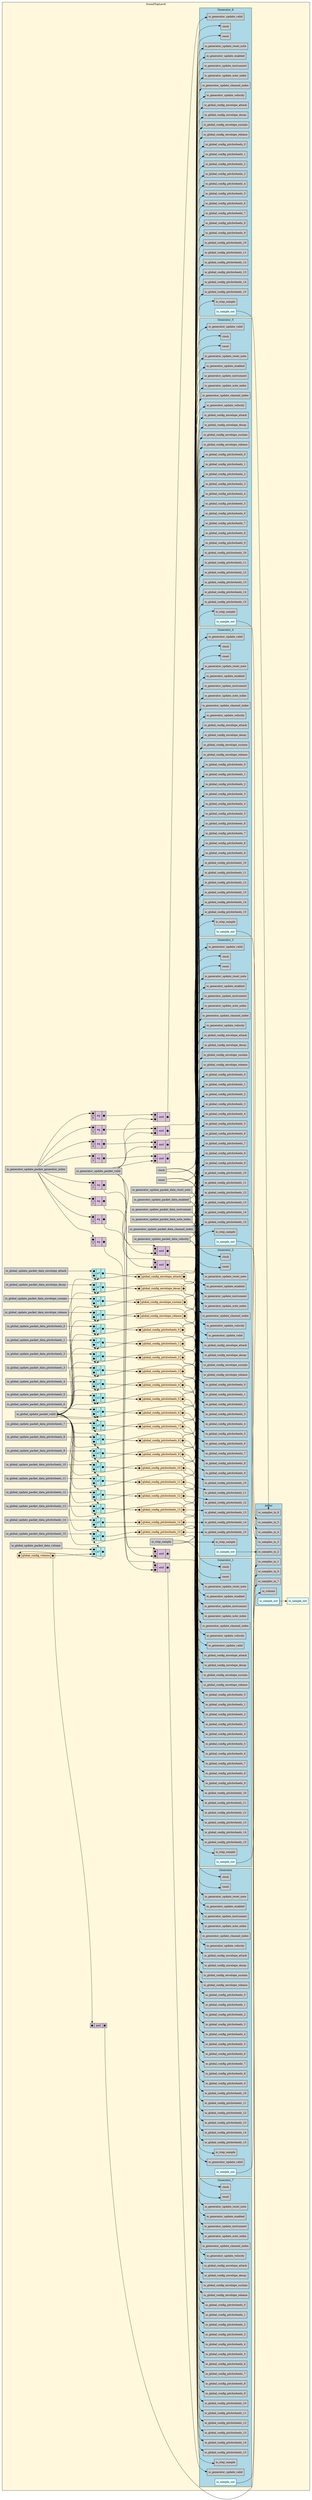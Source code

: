 digraph SoundTopLevel {
stylesheet = "styles.css"
rankdir="LR" 

subgraph cluster_SoundTopLevel {
  label="SoundTopLevel"
  URL=""
  bgcolor="#FFF8DC"
  cluster_SoundTopLevel_clock [shape = "rectangle" style="filled" fillcolor="#CCCCCC" label="clock" rank="0"]
     
cluster_SoundTopLevel_reset [shape = "rectangle" style="filled" fillcolor="#CCCCCC" label="reset" rank="0"]
     
cluster_SoundTopLevel_io_generator_update_packet_valid [shape = "rectangle" style="filled" fillcolor="#CCCCCC" label="io_generator_update_packet_valid" rank="0"]
     
cluster_SoundTopLevel_io_generator_update_packet_generator_index [shape = "rectangle" style="filled" fillcolor="#CCCCCC" label="io_generator_update_packet_generator_index" rank="0"]
     
cluster_SoundTopLevel_io_generator_update_packet_data_reset_note [shape = "rectangle" style="filled" fillcolor="#CCCCCC" label="io_generator_update_packet_data_reset_note" rank="0"]
     
cluster_SoundTopLevel_io_generator_update_packet_data_enabled [shape = "rectangle" style="filled" fillcolor="#CCCCCC" label="io_generator_update_packet_data_enabled" rank="0"]
     
cluster_SoundTopLevel_io_generator_update_packet_data_instrument [shape = "rectangle" style="filled" fillcolor="#CCCCCC" label="io_generator_update_packet_data_instrument" rank="0"]
     
cluster_SoundTopLevel_io_generator_update_packet_data_note_index [shape = "rectangle" style="filled" fillcolor="#CCCCCC" label="io_generator_update_packet_data_note_index" rank="0"]
     
cluster_SoundTopLevel_io_generator_update_packet_data_channel_index [shape = "rectangle" style="filled" fillcolor="#CCCCCC" label="io_generator_update_packet_data_channel_index" rank="0"]
     
cluster_SoundTopLevel_io_generator_update_packet_data_velocity [shape = "rectangle" style="filled" fillcolor="#CCCCCC" label="io_generator_update_packet_data_velocity" rank="0"]
     
cluster_SoundTopLevel_io_global_update_packet_valid [shape = "rectangle" style="filled" fillcolor="#CCCCCC" label="io_global_update_packet_valid" rank="0"]
     
cluster_SoundTopLevel_io_global_update_packet_data_volume [shape = "rectangle" style="filled" fillcolor="#CCCCCC" label="io_global_update_packet_data_volume" rank="0"]
     
cluster_SoundTopLevel_io_global_update_packet_data_envelope_attack [shape = "rectangle" style="filled" fillcolor="#CCCCCC" label="io_global_update_packet_data_envelope_attack" rank="0"]
     
cluster_SoundTopLevel_io_global_update_packet_data_envelope_decay [shape = "rectangle" style="filled" fillcolor="#CCCCCC" label="io_global_update_packet_data_envelope_decay" rank="0"]
     
cluster_SoundTopLevel_io_global_update_packet_data_envelope_sustain [shape = "rectangle" style="filled" fillcolor="#CCCCCC" label="io_global_update_packet_data_envelope_sustain" rank="0"]
     
cluster_SoundTopLevel_io_global_update_packet_data_envelope_release [shape = "rectangle" style="filled" fillcolor="#CCCCCC" label="io_global_update_packet_data_envelope_release" rank="0"]
     
cluster_SoundTopLevel_io_global_update_packet_data_pitchwheels_0 [shape = "rectangle" style="filled" fillcolor="#CCCCCC" label="io_global_update_packet_data_pitchwheels_0" rank="0"]
     
cluster_SoundTopLevel_io_global_update_packet_data_pitchwheels_1 [shape = "rectangle" style="filled" fillcolor="#CCCCCC" label="io_global_update_packet_data_pitchwheels_1" rank="0"]
     
cluster_SoundTopLevel_io_global_update_packet_data_pitchwheels_2 [shape = "rectangle" style="filled" fillcolor="#CCCCCC" label="io_global_update_packet_data_pitchwheels_2" rank="0"]
     
cluster_SoundTopLevel_io_global_update_packet_data_pitchwheels_3 [shape = "rectangle" style="filled" fillcolor="#CCCCCC" label="io_global_update_packet_data_pitchwheels_3" rank="0"]
     
cluster_SoundTopLevel_io_global_update_packet_data_pitchwheels_4 [shape = "rectangle" style="filled" fillcolor="#CCCCCC" label="io_global_update_packet_data_pitchwheels_4" rank="0"]
     
cluster_SoundTopLevel_io_global_update_packet_data_pitchwheels_5 [shape = "rectangle" style="filled" fillcolor="#CCCCCC" label="io_global_update_packet_data_pitchwheels_5" rank="0"]
     
cluster_SoundTopLevel_io_global_update_packet_data_pitchwheels_6 [shape = "rectangle" style="filled" fillcolor="#CCCCCC" label="io_global_update_packet_data_pitchwheels_6" rank="0"]
     
cluster_SoundTopLevel_io_global_update_packet_data_pitchwheels_7 [shape = "rectangle" style="filled" fillcolor="#CCCCCC" label="io_global_update_packet_data_pitchwheels_7" rank="0"]
     
cluster_SoundTopLevel_io_global_update_packet_data_pitchwheels_8 [shape = "rectangle" style="filled" fillcolor="#CCCCCC" label="io_global_update_packet_data_pitchwheels_8" rank="0"]
     
cluster_SoundTopLevel_io_global_update_packet_data_pitchwheels_9 [shape = "rectangle" style="filled" fillcolor="#CCCCCC" label="io_global_update_packet_data_pitchwheels_9" rank="0"]
     
cluster_SoundTopLevel_io_global_update_packet_data_pitchwheels_10 [shape = "rectangle" style="filled" fillcolor="#CCCCCC" label="io_global_update_packet_data_pitchwheels_10" rank="0"]
     
cluster_SoundTopLevel_io_global_update_packet_data_pitchwheels_11 [shape = "rectangle" style="filled" fillcolor="#CCCCCC" label="io_global_update_packet_data_pitchwheels_11" rank="0"]
     
cluster_SoundTopLevel_io_global_update_packet_data_pitchwheels_12 [shape = "rectangle" style="filled" fillcolor="#CCCCCC" label="io_global_update_packet_data_pitchwheels_12" rank="0"]
     
cluster_SoundTopLevel_io_global_update_packet_data_pitchwheels_13 [shape = "rectangle" style="filled" fillcolor="#CCCCCC" label="io_global_update_packet_data_pitchwheels_13" rank="0"]
     
cluster_SoundTopLevel_io_global_update_packet_data_pitchwheels_14 [shape = "rectangle" style="filled" fillcolor="#CCCCCC" label="io_global_update_packet_data_pitchwheels_14" rank="0"]
     
cluster_SoundTopLevel_io_global_update_packet_data_pitchwheels_15 [shape = "rectangle" style="filled" fillcolor="#CCCCCC" label="io_global_update_packet_data_pitchwheels_15" rank="0"]
     
cluster_SoundTopLevel_io_step_sample [shape = "rectangle" style="filled" fillcolor="#CCCCCC" label="io_step_sample" rank="0"]
     
cluster_SoundTopLevel_io_sample_out [shape = "rectangle" style="filled" fillcolor="#E0FFFF" label="io_sample_out" rank="1000"]
     

subgraph cluster_SoundTopLevel_Adder {
  label="Adder"
  URL="Adder.dot.svg"
  bgcolor="#ADD8E6"
  cluster_SoundTopLevel_Adder_io_volume [shape = "rectangle" style="filled" fillcolor="#CCCCCC" label="io_volume" rank="0"]
     
cluster_SoundTopLevel_Adder_io_samples_in_0 [shape = "rectangle" style="filled" fillcolor="#CCCCCC" label="io_samples_in_0" rank="0"]
     
cluster_SoundTopLevel_Adder_io_samples_in_1 [shape = "rectangle" style="filled" fillcolor="#CCCCCC" label="io_samples_in_1" rank="0"]
     
cluster_SoundTopLevel_Adder_io_samples_in_2 [shape = "rectangle" style="filled" fillcolor="#CCCCCC" label="io_samples_in_2" rank="0"]
     
cluster_SoundTopLevel_Adder_io_samples_in_3 [shape = "rectangle" style="filled" fillcolor="#CCCCCC" label="io_samples_in_3" rank="0"]
     
cluster_SoundTopLevel_Adder_io_samples_in_4 [shape = "rectangle" style="filled" fillcolor="#CCCCCC" label="io_samples_in_4" rank="0"]
     
cluster_SoundTopLevel_Adder_io_samples_in_5 [shape = "rectangle" style="filled" fillcolor="#CCCCCC" label="io_samples_in_5" rank="0"]
     
cluster_SoundTopLevel_Adder_io_samples_in_6 [shape = "rectangle" style="filled" fillcolor="#CCCCCC" label="io_samples_in_6" rank="0"]
     
cluster_SoundTopLevel_Adder_io_samples_in_7 [shape = "rectangle" style="filled" fillcolor="#CCCCCC" label="io_samples_in_7" rank="0"]
     
cluster_SoundTopLevel_Adder_io_sample_out [shape = "rectangle" style="filled" fillcolor="#E0FFFF" label="io_sample_out" rank="1000"]
     

  
  
  
}
     

subgraph cluster_SoundTopLevel_Generator {
  label="Generator"
  URL="Generator.dot.svg"
  bgcolor="#ADD8E6"
  cluster_SoundTopLevel_Generator_clock [shape = "rectangle" style="filled" fillcolor="#CCCCCC" label="clock" rank="0"]
     
cluster_SoundTopLevel_Generator_reset [shape = "rectangle" style="filled" fillcolor="#CCCCCC" label="reset" rank="0"]
     
cluster_SoundTopLevel_Generator_io_generator_update_valid [shape = "rectangle" style="filled" fillcolor="#CCCCCC" label="io_generator_update_valid" rank="0"]
     
cluster_SoundTopLevel_Generator_io_generator_update_reset_note [shape = "rectangle" style="filled" fillcolor="#CCCCCC" label="io_generator_update_reset_note" rank="0"]
     
cluster_SoundTopLevel_Generator_io_generator_update_enabled [shape = "rectangle" style="filled" fillcolor="#CCCCCC" label="io_generator_update_enabled" rank="0"]
     
cluster_SoundTopLevel_Generator_io_generator_update_instrument [shape = "rectangle" style="filled" fillcolor="#CCCCCC" label="io_generator_update_instrument" rank="0"]
     
cluster_SoundTopLevel_Generator_io_generator_update_note_index [shape = "rectangle" style="filled" fillcolor="#CCCCCC" label="io_generator_update_note_index" rank="0"]
     
cluster_SoundTopLevel_Generator_io_generator_update_channel_index [shape = "rectangle" style="filled" fillcolor="#CCCCCC" label="io_generator_update_channel_index" rank="0"]
     
cluster_SoundTopLevel_Generator_io_generator_update_velocity [shape = "rectangle" style="filled" fillcolor="#CCCCCC" label="io_generator_update_velocity" rank="0"]
     
cluster_SoundTopLevel_Generator_io_global_config_envelope_attack [shape = "rectangle" style="filled" fillcolor="#CCCCCC" label="io_global_config_envelope_attack" rank="0"]
     
cluster_SoundTopLevel_Generator_io_global_config_envelope_decay [shape = "rectangle" style="filled" fillcolor="#CCCCCC" label="io_global_config_envelope_decay" rank="0"]
     
cluster_SoundTopLevel_Generator_io_global_config_envelope_sustain [shape = "rectangle" style="filled" fillcolor="#CCCCCC" label="io_global_config_envelope_sustain" rank="0"]
     
cluster_SoundTopLevel_Generator_io_global_config_envelope_release [shape = "rectangle" style="filled" fillcolor="#CCCCCC" label="io_global_config_envelope_release" rank="0"]
     
cluster_SoundTopLevel_Generator_io_global_config_pitchwheels_0 [shape = "rectangle" style="filled" fillcolor="#CCCCCC" label="io_global_config_pitchwheels_0" rank="0"]
     
cluster_SoundTopLevel_Generator_io_global_config_pitchwheels_1 [shape = "rectangle" style="filled" fillcolor="#CCCCCC" label="io_global_config_pitchwheels_1" rank="0"]
     
cluster_SoundTopLevel_Generator_io_global_config_pitchwheels_2 [shape = "rectangle" style="filled" fillcolor="#CCCCCC" label="io_global_config_pitchwheels_2" rank="0"]
     
cluster_SoundTopLevel_Generator_io_global_config_pitchwheels_3 [shape = "rectangle" style="filled" fillcolor="#CCCCCC" label="io_global_config_pitchwheels_3" rank="0"]
     
cluster_SoundTopLevel_Generator_io_global_config_pitchwheels_4 [shape = "rectangle" style="filled" fillcolor="#CCCCCC" label="io_global_config_pitchwheels_4" rank="0"]
     
cluster_SoundTopLevel_Generator_io_global_config_pitchwheels_5 [shape = "rectangle" style="filled" fillcolor="#CCCCCC" label="io_global_config_pitchwheels_5" rank="0"]
     
cluster_SoundTopLevel_Generator_io_global_config_pitchwheels_6 [shape = "rectangle" style="filled" fillcolor="#CCCCCC" label="io_global_config_pitchwheels_6" rank="0"]
     
cluster_SoundTopLevel_Generator_io_global_config_pitchwheels_7 [shape = "rectangle" style="filled" fillcolor="#CCCCCC" label="io_global_config_pitchwheels_7" rank="0"]
     
cluster_SoundTopLevel_Generator_io_global_config_pitchwheels_8 [shape = "rectangle" style="filled" fillcolor="#CCCCCC" label="io_global_config_pitchwheels_8" rank="0"]
     
cluster_SoundTopLevel_Generator_io_global_config_pitchwheels_9 [shape = "rectangle" style="filled" fillcolor="#CCCCCC" label="io_global_config_pitchwheels_9" rank="0"]
     
cluster_SoundTopLevel_Generator_io_global_config_pitchwheels_10 [shape = "rectangle" style="filled" fillcolor="#CCCCCC" label="io_global_config_pitchwheels_10" rank="0"]
     
cluster_SoundTopLevel_Generator_io_global_config_pitchwheels_11 [shape = "rectangle" style="filled" fillcolor="#CCCCCC" label="io_global_config_pitchwheels_11" rank="0"]
     
cluster_SoundTopLevel_Generator_io_global_config_pitchwheels_12 [shape = "rectangle" style="filled" fillcolor="#CCCCCC" label="io_global_config_pitchwheels_12" rank="0"]
     
cluster_SoundTopLevel_Generator_io_global_config_pitchwheels_13 [shape = "rectangle" style="filled" fillcolor="#CCCCCC" label="io_global_config_pitchwheels_13" rank="0"]
     
cluster_SoundTopLevel_Generator_io_global_config_pitchwheels_14 [shape = "rectangle" style="filled" fillcolor="#CCCCCC" label="io_global_config_pitchwheels_14" rank="0"]
     
cluster_SoundTopLevel_Generator_io_global_config_pitchwheels_15 [shape = "rectangle" style="filled" fillcolor="#CCCCCC" label="io_global_config_pitchwheels_15" rank="0"]
     
cluster_SoundTopLevel_Generator_io_step_sample [shape = "rectangle" style="filled" fillcolor="#CCCCCC" label="io_step_sample" rank="0"]
     
cluster_SoundTopLevel_Generator_io_sample_out [shape = "rectangle" style="filled" fillcolor="#E0FFFF" label="io_sample_out" rank="1000"]
     

subgraph cluster_SoundTopLevel_Generator_Square {
  label="Square"
  URL="Square.dot.svg"
  bgcolor="#FFB6C1"
  

  
  
  
}
     

subgraph cluster_SoundTopLevel_Generator_Triangle {
  label="Triangle"
  URL="Triangle.dot.svg"
  bgcolor="#FFB6C1"
  

  
  
  
}
     

subgraph cluster_SoundTopLevel_Generator_Sawtooth {
  label="Sawtooth"
  URL="Sawtooth.dot.svg"
  bgcolor="#FFB6C1"
  

  
  
  
}
     

subgraph cluster_SoundTopLevel_Generator_Sine {
  label="Sine"
  URL="Sine.dot.svg"
  bgcolor="#FFB6C1"
  

  
  
  
}
     

subgraph cluster_SoundTopLevel_Generator_EnvelopeImpl {
  label="EnvelopeImpl"
  URL="EnvelopeImpl.dot.svg"
  bgcolor="#FFB6C1"
  

  
  
  
}
     

  
  
  
}
     

subgraph cluster_SoundTopLevel_Generator_1 {
  label="Generator_1"
  URL="Generator.dot.svg"
  bgcolor="#ADD8E6"
  cluster_SoundTopLevel_Generator_1_clock [shape = "rectangle" style="filled" fillcolor="#CCCCCC" label="clock" rank="0"]
     
cluster_SoundTopLevel_Generator_1_reset [shape = "rectangle" style="filled" fillcolor="#CCCCCC" label="reset" rank="0"]
     
cluster_SoundTopLevel_Generator_1_io_generator_update_valid [shape = "rectangle" style="filled" fillcolor="#CCCCCC" label="io_generator_update_valid" rank="0"]
     
cluster_SoundTopLevel_Generator_1_io_generator_update_reset_note [shape = "rectangle" style="filled" fillcolor="#CCCCCC" label="io_generator_update_reset_note" rank="0"]
     
cluster_SoundTopLevel_Generator_1_io_generator_update_enabled [shape = "rectangle" style="filled" fillcolor="#CCCCCC" label="io_generator_update_enabled" rank="0"]
     
cluster_SoundTopLevel_Generator_1_io_generator_update_instrument [shape = "rectangle" style="filled" fillcolor="#CCCCCC" label="io_generator_update_instrument" rank="0"]
     
cluster_SoundTopLevel_Generator_1_io_generator_update_note_index [shape = "rectangle" style="filled" fillcolor="#CCCCCC" label="io_generator_update_note_index" rank="0"]
     
cluster_SoundTopLevel_Generator_1_io_generator_update_channel_index [shape = "rectangle" style="filled" fillcolor="#CCCCCC" label="io_generator_update_channel_index" rank="0"]
     
cluster_SoundTopLevel_Generator_1_io_generator_update_velocity [shape = "rectangle" style="filled" fillcolor="#CCCCCC" label="io_generator_update_velocity" rank="0"]
     
cluster_SoundTopLevel_Generator_1_io_global_config_envelope_attack [shape = "rectangle" style="filled" fillcolor="#CCCCCC" label="io_global_config_envelope_attack" rank="0"]
     
cluster_SoundTopLevel_Generator_1_io_global_config_envelope_decay [shape = "rectangle" style="filled" fillcolor="#CCCCCC" label="io_global_config_envelope_decay" rank="0"]
     
cluster_SoundTopLevel_Generator_1_io_global_config_envelope_sustain [shape = "rectangle" style="filled" fillcolor="#CCCCCC" label="io_global_config_envelope_sustain" rank="0"]
     
cluster_SoundTopLevel_Generator_1_io_global_config_envelope_release [shape = "rectangle" style="filled" fillcolor="#CCCCCC" label="io_global_config_envelope_release" rank="0"]
     
cluster_SoundTopLevel_Generator_1_io_global_config_pitchwheels_0 [shape = "rectangle" style="filled" fillcolor="#CCCCCC" label="io_global_config_pitchwheels_0" rank="0"]
     
cluster_SoundTopLevel_Generator_1_io_global_config_pitchwheels_1 [shape = "rectangle" style="filled" fillcolor="#CCCCCC" label="io_global_config_pitchwheels_1" rank="0"]
     
cluster_SoundTopLevel_Generator_1_io_global_config_pitchwheels_2 [shape = "rectangle" style="filled" fillcolor="#CCCCCC" label="io_global_config_pitchwheels_2" rank="0"]
     
cluster_SoundTopLevel_Generator_1_io_global_config_pitchwheels_3 [shape = "rectangle" style="filled" fillcolor="#CCCCCC" label="io_global_config_pitchwheels_3" rank="0"]
     
cluster_SoundTopLevel_Generator_1_io_global_config_pitchwheels_4 [shape = "rectangle" style="filled" fillcolor="#CCCCCC" label="io_global_config_pitchwheels_4" rank="0"]
     
cluster_SoundTopLevel_Generator_1_io_global_config_pitchwheels_5 [shape = "rectangle" style="filled" fillcolor="#CCCCCC" label="io_global_config_pitchwheels_5" rank="0"]
     
cluster_SoundTopLevel_Generator_1_io_global_config_pitchwheels_6 [shape = "rectangle" style="filled" fillcolor="#CCCCCC" label="io_global_config_pitchwheels_6" rank="0"]
     
cluster_SoundTopLevel_Generator_1_io_global_config_pitchwheels_7 [shape = "rectangle" style="filled" fillcolor="#CCCCCC" label="io_global_config_pitchwheels_7" rank="0"]
     
cluster_SoundTopLevel_Generator_1_io_global_config_pitchwheels_8 [shape = "rectangle" style="filled" fillcolor="#CCCCCC" label="io_global_config_pitchwheels_8" rank="0"]
     
cluster_SoundTopLevel_Generator_1_io_global_config_pitchwheels_9 [shape = "rectangle" style="filled" fillcolor="#CCCCCC" label="io_global_config_pitchwheels_9" rank="0"]
     
cluster_SoundTopLevel_Generator_1_io_global_config_pitchwheels_10 [shape = "rectangle" style="filled" fillcolor="#CCCCCC" label="io_global_config_pitchwheels_10" rank="0"]
     
cluster_SoundTopLevel_Generator_1_io_global_config_pitchwheels_11 [shape = "rectangle" style="filled" fillcolor="#CCCCCC" label="io_global_config_pitchwheels_11" rank="0"]
     
cluster_SoundTopLevel_Generator_1_io_global_config_pitchwheels_12 [shape = "rectangle" style="filled" fillcolor="#CCCCCC" label="io_global_config_pitchwheels_12" rank="0"]
     
cluster_SoundTopLevel_Generator_1_io_global_config_pitchwheels_13 [shape = "rectangle" style="filled" fillcolor="#CCCCCC" label="io_global_config_pitchwheels_13" rank="0"]
     
cluster_SoundTopLevel_Generator_1_io_global_config_pitchwheels_14 [shape = "rectangle" style="filled" fillcolor="#CCCCCC" label="io_global_config_pitchwheels_14" rank="0"]
     
cluster_SoundTopLevel_Generator_1_io_global_config_pitchwheels_15 [shape = "rectangle" style="filled" fillcolor="#CCCCCC" label="io_global_config_pitchwheels_15" rank="0"]
     
cluster_SoundTopLevel_Generator_1_io_step_sample [shape = "rectangle" style="filled" fillcolor="#CCCCCC" label="io_step_sample" rank="0"]
     
cluster_SoundTopLevel_Generator_1_io_sample_out [shape = "rectangle" style="filled" fillcolor="#E0FFFF" label="io_sample_out" rank="1000"]
     

subgraph cluster_SoundTopLevel_Generator_1_Square {
  label="Square"
  URL="Square.dot.svg"
  bgcolor="#FFB6C1"
  

  
  
  
}
     

subgraph cluster_SoundTopLevel_Generator_1_Triangle {
  label="Triangle"
  URL="Triangle.dot.svg"
  bgcolor="#FFB6C1"
  

  
  
  
}
     

subgraph cluster_SoundTopLevel_Generator_1_Sawtooth {
  label="Sawtooth"
  URL="Sawtooth.dot.svg"
  bgcolor="#FFB6C1"
  

  
  
  
}
     

subgraph cluster_SoundTopLevel_Generator_1_Sine {
  label="Sine"
  URL="Sine.dot.svg"
  bgcolor="#FFB6C1"
  

  
  
  
}
     

subgraph cluster_SoundTopLevel_Generator_1_EnvelopeImpl {
  label="EnvelopeImpl"
  URL="EnvelopeImpl.dot.svg"
  bgcolor="#FFB6C1"
  

  
  
  
}
     

  
  
  
}
     

subgraph cluster_SoundTopLevel_Generator_2 {
  label="Generator_2"
  URL="Generator.dot.svg"
  bgcolor="#ADD8E6"
  cluster_SoundTopLevel_Generator_2_clock [shape = "rectangle" style="filled" fillcolor="#CCCCCC" label="clock" rank="0"]
     
cluster_SoundTopLevel_Generator_2_reset [shape = "rectangle" style="filled" fillcolor="#CCCCCC" label="reset" rank="0"]
     
cluster_SoundTopLevel_Generator_2_io_generator_update_valid [shape = "rectangle" style="filled" fillcolor="#CCCCCC" label="io_generator_update_valid" rank="0"]
     
cluster_SoundTopLevel_Generator_2_io_generator_update_reset_note [shape = "rectangle" style="filled" fillcolor="#CCCCCC" label="io_generator_update_reset_note" rank="0"]
     
cluster_SoundTopLevel_Generator_2_io_generator_update_enabled [shape = "rectangle" style="filled" fillcolor="#CCCCCC" label="io_generator_update_enabled" rank="0"]
     
cluster_SoundTopLevel_Generator_2_io_generator_update_instrument [shape = "rectangle" style="filled" fillcolor="#CCCCCC" label="io_generator_update_instrument" rank="0"]
     
cluster_SoundTopLevel_Generator_2_io_generator_update_note_index [shape = "rectangle" style="filled" fillcolor="#CCCCCC" label="io_generator_update_note_index" rank="0"]
     
cluster_SoundTopLevel_Generator_2_io_generator_update_channel_index [shape = "rectangle" style="filled" fillcolor="#CCCCCC" label="io_generator_update_channel_index" rank="0"]
     
cluster_SoundTopLevel_Generator_2_io_generator_update_velocity [shape = "rectangle" style="filled" fillcolor="#CCCCCC" label="io_generator_update_velocity" rank="0"]
     
cluster_SoundTopLevel_Generator_2_io_global_config_envelope_attack [shape = "rectangle" style="filled" fillcolor="#CCCCCC" label="io_global_config_envelope_attack" rank="0"]
     
cluster_SoundTopLevel_Generator_2_io_global_config_envelope_decay [shape = "rectangle" style="filled" fillcolor="#CCCCCC" label="io_global_config_envelope_decay" rank="0"]
     
cluster_SoundTopLevel_Generator_2_io_global_config_envelope_sustain [shape = "rectangle" style="filled" fillcolor="#CCCCCC" label="io_global_config_envelope_sustain" rank="0"]
     
cluster_SoundTopLevel_Generator_2_io_global_config_envelope_release [shape = "rectangle" style="filled" fillcolor="#CCCCCC" label="io_global_config_envelope_release" rank="0"]
     
cluster_SoundTopLevel_Generator_2_io_global_config_pitchwheels_0 [shape = "rectangle" style="filled" fillcolor="#CCCCCC" label="io_global_config_pitchwheels_0" rank="0"]
     
cluster_SoundTopLevel_Generator_2_io_global_config_pitchwheels_1 [shape = "rectangle" style="filled" fillcolor="#CCCCCC" label="io_global_config_pitchwheels_1" rank="0"]
     
cluster_SoundTopLevel_Generator_2_io_global_config_pitchwheels_2 [shape = "rectangle" style="filled" fillcolor="#CCCCCC" label="io_global_config_pitchwheels_2" rank="0"]
     
cluster_SoundTopLevel_Generator_2_io_global_config_pitchwheels_3 [shape = "rectangle" style="filled" fillcolor="#CCCCCC" label="io_global_config_pitchwheels_3" rank="0"]
     
cluster_SoundTopLevel_Generator_2_io_global_config_pitchwheels_4 [shape = "rectangle" style="filled" fillcolor="#CCCCCC" label="io_global_config_pitchwheels_4" rank="0"]
     
cluster_SoundTopLevel_Generator_2_io_global_config_pitchwheels_5 [shape = "rectangle" style="filled" fillcolor="#CCCCCC" label="io_global_config_pitchwheels_5" rank="0"]
     
cluster_SoundTopLevel_Generator_2_io_global_config_pitchwheels_6 [shape = "rectangle" style="filled" fillcolor="#CCCCCC" label="io_global_config_pitchwheels_6" rank="0"]
     
cluster_SoundTopLevel_Generator_2_io_global_config_pitchwheels_7 [shape = "rectangle" style="filled" fillcolor="#CCCCCC" label="io_global_config_pitchwheels_7" rank="0"]
     
cluster_SoundTopLevel_Generator_2_io_global_config_pitchwheels_8 [shape = "rectangle" style="filled" fillcolor="#CCCCCC" label="io_global_config_pitchwheels_8" rank="0"]
     
cluster_SoundTopLevel_Generator_2_io_global_config_pitchwheels_9 [shape = "rectangle" style="filled" fillcolor="#CCCCCC" label="io_global_config_pitchwheels_9" rank="0"]
     
cluster_SoundTopLevel_Generator_2_io_global_config_pitchwheels_10 [shape = "rectangle" style="filled" fillcolor="#CCCCCC" label="io_global_config_pitchwheels_10" rank="0"]
     
cluster_SoundTopLevel_Generator_2_io_global_config_pitchwheels_11 [shape = "rectangle" style="filled" fillcolor="#CCCCCC" label="io_global_config_pitchwheels_11" rank="0"]
     
cluster_SoundTopLevel_Generator_2_io_global_config_pitchwheels_12 [shape = "rectangle" style="filled" fillcolor="#CCCCCC" label="io_global_config_pitchwheels_12" rank="0"]
     
cluster_SoundTopLevel_Generator_2_io_global_config_pitchwheels_13 [shape = "rectangle" style="filled" fillcolor="#CCCCCC" label="io_global_config_pitchwheels_13" rank="0"]
     
cluster_SoundTopLevel_Generator_2_io_global_config_pitchwheels_14 [shape = "rectangle" style="filled" fillcolor="#CCCCCC" label="io_global_config_pitchwheels_14" rank="0"]
     
cluster_SoundTopLevel_Generator_2_io_global_config_pitchwheels_15 [shape = "rectangle" style="filled" fillcolor="#CCCCCC" label="io_global_config_pitchwheels_15" rank="0"]
     
cluster_SoundTopLevel_Generator_2_io_step_sample [shape = "rectangle" style="filled" fillcolor="#CCCCCC" label="io_step_sample" rank="0"]
     
cluster_SoundTopLevel_Generator_2_io_sample_out [shape = "rectangle" style="filled" fillcolor="#E0FFFF" label="io_sample_out" rank="1000"]
     

subgraph cluster_SoundTopLevel_Generator_2_Square {
  label="Square"
  URL="Square.dot.svg"
  bgcolor="#FFB6C1"
  

  
  
  
}
     

subgraph cluster_SoundTopLevel_Generator_2_Triangle {
  label="Triangle"
  URL="Triangle.dot.svg"
  bgcolor="#FFB6C1"
  

  
  
  
}
     

subgraph cluster_SoundTopLevel_Generator_2_Sawtooth {
  label="Sawtooth"
  URL="Sawtooth.dot.svg"
  bgcolor="#FFB6C1"
  

  
  
  
}
     

subgraph cluster_SoundTopLevel_Generator_2_Sine {
  label="Sine"
  URL="Sine.dot.svg"
  bgcolor="#FFB6C1"
  

  
  
  
}
     

subgraph cluster_SoundTopLevel_Generator_2_EnvelopeImpl {
  label="EnvelopeImpl"
  URL="EnvelopeImpl.dot.svg"
  bgcolor="#FFB6C1"
  

  
  
  
}
     

  
  
  
}
     

subgraph cluster_SoundTopLevel_Generator_3 {
  label="Generator_3"
  URL="Generator.dot.svg"
  bgcolor="#ADD8E6"
  cluster_SoundTopLevel_Generator_3_clock [shape = "rectangle" style="filled" fillcolor="#CCCCCC" label="clock" rank="0"]
     
cluster_SoundTopLevel_Generator_3_reset [shape = "rectangle" style="filled" fillcolor="#CCCCCC" label="reset" rank="0"]
     
cluster_SoundTopLevel_Generator_3_io_generator_update_valid [shape = "rectangle" style="filled" fillcolor="#CCCCCC" label="io_generator_update_valid" rank="0"]
     
cluster_SoundTopLevel_Generator_3_io_generator_update_reset_note [shape = "rectangle" style="filled" fillcolor="#CCCCCC" label="io_generator_update_reset_note" rank="0"]
     
cluster_SoundTopLevel_Generator_3_io_generator_update_enabled [shape = "rectangle" style="filled" fillcolor="#CCCCCC" label="io_generator_update_enabled" rank="0"]
     
cluster_SoundTopLevel_Generator_3_io_generator_update_instrument [shape = "rectangle" style="filled" fillcolor="#CCCCCC" label="io_generator_update_instrument" rank="0"]
     
cluster_SoundTopLevel_Generator_3_io_generator_update_note_index [shape = "rectangle" style="filled" fillcolor="#CCCCCC" label="io_generator_update_note_index" rank="0"]
     
cluster_SoundTopLevel_Generator_3_io_generator_update_channel_index [shape = "rectangle" style="filled" fillcolor="#CCCCCC" label="io_generator_update_channel_index" rank="0"]
     
cluster_SoundTopLevel_Generator_3_io_generator_update_velocity [shape = "rectangle" style="filled" fillcolor="#CCCCCC" label="io_generator_update_velocity" rank="0"]
     
cluster_SoundTopLevel_Generator_3_io_global_config_envelope_attack [shape = "rectangle" style="filled" fillcolor="#CCCCCC" label="io_global_config_envelope_attack" rank="0"]
     
cluster_SoundTopLevel_Generator_3_io_global_config_envelope_decay [shape = "rectangle" style="filled" fillcolor="#CCCCCC" label="io_global_config_envelope_decay" rank="0"]
     
cluster_SoundTopLevel_Generator_3_io_global_config_envelope_sustain [shape = "rectangle" style="filled" fillcolor="#CCCCCC" label="io_global_config_envelope_sustain" rank="0"]
     
cluster_SoundTopLevel_Generator_3_io_global_config_envelope_release [shape = "rectangle" style="filled" fillcolor="#CCCCCC" label="io_global_config_envelope_release" rank="0"]
     
cluster_SoundTopLevel_Generator_3_io_global_config_pitchwheels_0 [shape = "rectangle" style="filled" fillcolor="#CCCCCC" label="io_global_config_pitchwheels_0" rank="0"]
     
cluster_SoundTopLevel_Generator_3_io_global_config_pitchwheels_1 [shape = "rectangle" style="filled" fillcolor="#CCCCCC" label="io_global_config_pitchwheels_1" rank="0"]
     
cluster_SoundTopLevel_Generator_3_io_global_config_pitchwheels_2 [shape = "rectangle" style="filled" fillcolor="#CCCCCC" label="io_global_config_pitchwheels_2" rank="0"]
     
cluster_SoundTopLevel_Generator_3_io_global_config_pitchwheels_3 [shape = "rectangle" style="filled" fillcolor="#CCCCCC" label="io_global_config_pitchwheels_3" rank="0"]
     
cluster_SoundTopLevel_Generator_3_io_global_config_pitchwheels_4 [shape = "rectangle" style="filled" fillcolor="#CCCCCC" label="io_global_config_pitchwheels_4" rank="0"]
     
cluster_SoundTopLevel_Generator_3_io_global_config_pitchwheels_5 [shape = "rectangle" style="filled" fillcolor="#CCCCCC" label="io_global_config_pitchwheels_5" rank="0"]
     
cluster_SoundTopLevel_Generator_3_io_global_config_pitchwheels_6 [shape = "rectangle" style="filled" fillcolor="#CCCCCC" label="io_global_config_pitchwheels_6" rank="0"]
     
cluster_SoundTopLevel_Generator_3_io_global_config_pitchwheels_7 [shape = "rectangle" style="filled" fillcolor="#CCCCCC" label="io_global_config_pitchwheels_7" rank="0"]
     
cluster_SoundTopLevel_Generator_3_io_global_config_pitchwheels_8 [shape = "rectangle" style="filled" fillcolor="#CCCCCC" label="io_global_config_pitchwheels_8" rank="0"]
     
cluster_SoundTopLevel_Generator_3_io_global_config_pitchwheels_9 [shape = "rectangle" style="filled" fillcolor="#CCCCCC" label="io_global_config_pitchwheels_9" rank="0"]
     
cluster_SoundTopLevel_Generator_3_io_global_config_pitchwheels_10 [shape = "rectangle" style="filled" fillcolor="#CCCCCC" label="io_global_config_pitchwheels_10" rank="0"]
     
cluster_SoundTopLevel_Generator_3_io_global_config_pitchwheels_11 [shape = "rectangle" style="filled" fillcolor="#CCCCCC" label="io_global_config_pitchwheels_11" rank="0"]
     
cluster_SoundTopLevel_Generator_3_io_global_config_pitchwheels_12 [shape = "rectangle" style="filled" fillcolor="#CCCCCC" label="io_global_config_pitchwheels_12" rank="0"]
     
cluster_SoundTopLevel_Generator_3_io_global_config_pitchwheels_13 [shape = "rectangle" style="filled" fillcolor="#CCCCCC" label="io_global_config_pitchwheels_13" rank="0"]
     
cluster_SoundTopLevel_Generator_3_io_global_config_pitchwheels_14 [shape = "rectangle" style="filled" fillcolor="#CCCCCC" label="io_global_config_pitchwheels_14" rank="0"]
     
cluster_SoundTopLevel_Generator_3_io_global_config_pitchwheels_15 [shape = "rectangle" style="filled" fillcolor="#CCCCCC" label="io_global_config_pitchwheels_15" rank="0"]
     
cluster_SoundTopLevel_Generator_3_io_step_sample [shape = "rectangle" style="filled" fillcolor="#CCCCCC" label="io_step_sample" rank="0"]
     
cluster_SoundTopLevel_Generator_3_io_sample_out [shape = "rectangle" style="filled" fillcolor="#E0FFFF" label="io_sample_out" rank="1000"]
     

subgraph cluster_SoundTopLevel_Generator_3_Square {
  label="Square"
  URL="Square.dot.svg"
  bgcolor="#FFB6C1"
  

  
  
  
}
     

subgraph cluster_SoundTopLevel_Generator_3_Triangle {
  label="Triangle"
  URL="Triangle.dot.svg"
  bgcolor="#FFB6C1"
  

  
  
  
}
     

subgraph cluster_SoundTopLevel_Generator_3_Sawtooth {
  label="Sawtooth"
  URL="Sawtooth.dot.svg"
  bgcolor="#FFB6C1"
  

  
  
  
}
     

subgraph cluster_SoundTopLevel_Generator_3_Sine {
  label="Sine"
  URL="Sine.dot.svg"
  bgcolor="#FFB6C1"
  

  
  
  
}
     

subgraph cluster_SoundTopLevel_Generator_3_EnvelopeImpl {
  label="EnvelopeImpl"
  URL="EnvelopeImpl.dot.svg"
  bgcolor="#FFB6C1"
  

  
  
  
}
     

  
  
  
}
     

subgraph cluster_SoundTopLevel_Generator_4 {
  label="Generator_4"
  URL="Generator.dot.svg"
  bgcolor="#ADD8E6"
  cluster_SoundTopLevel_Generator_4_clock [shape = "rectangle" style="filled" fillcolor="#CCCCCC" label="clock" rank="0"]
     
cluster_SoundTopLevel_Generator_4_reset [shape = "rectangle" style="filled" fillcolor="#CCCCCC" label="reset" rank="0"]
     
cluster_SoundTopLevel_Generator_4_io_generator_update_valid [shape = "rectangle" style="filled" fillcolor="#CCCCCC" label="io_generator_update_valid" rank="0"]
     
cluster_SoundTopLevel_Generator_4_io_generator_update_reset_note [shape = "rectangle" style="filled" fillcolor="#CCCCCC" label="io_generator_update_reset_note" rank="0"]
     
cluster_SoundTopLevel_Generator_4_io_generator_update_enabled [shape = "rectangle" style="filled" fillcolor="#CCCCCC" label="io_generator_update_enabled" rank="0"]
     
cluster_SoundTopLevel_Generator_4_io_generator_update_instrument [shape = "rectangle" style="filled" fillcolor="#CCCCCC" label="io_generator_update_instrument" rank="0"]
     
cluster_SoundTopLevel_Generator_4_io_generator_update_note_index [shape = "rectangle" style="filled" fillcolor="#CCCCCC" label="io_generator_update_note_index" rank="0"]
     
cluster_SoundTopLevel_Generator_4_io_generator_update_channel_index [shape = "rectangle" style="filled" fillcolor="#CCCCCC" label="io_generator_update_channel_index" rank="0"]
     
cluster_SoundTopLevel_Generator_4_io_generator_update_velocity [shape = "rectangle" style="filled" fillcolor="#CCCCCC" label="io_generator_update_velocity" rank="0"]
     
cluster_SoundTopLevel_Generator_4_io_global_config_envelope_attack [shape = "rectangle" style="filled" fillcolor="#CCCCCC" label="io_global_config_envelope_attack" rank="0"]
     
cluster_SoundTopLevel_Generator_4_io_global_config_envelope_decay [shape = "rectangle" style="filled" fillcolor="#CCCCCC" label="io_global_config_envelope_decay" rank="0"]
     
cluster_SoundTopLevel_Generator_4_io_global_config_envelope_sustain [shape = "rectangle" style="filled" fillcolor="#CCCCCC" label="io_global_config_envelope_sustain" rank="0"]
     
cluster_SoundTopLevel_Generator_4_io_global_config_envelope_release [shape = "rectangle" style="filled" fillcolor="#CCCCCC" label="io_global_config_envelope_release" rank="0"]
     
cluster_SoundTopLevel_Generator_4_io_global_config_pitchwheels_0 [shape = "rectangle" style="filled" fillcolor="#CCCCCC" label="io_global_config_pitchwheels_0" rank="0"]
     
cluster_SoundTopLevel_Generator_4_io_global_config_pitchwheels_1 [shape = "rectangle" style="filled" fillcolor="#CCCCCC" label="io_global_config_pitchwheels_1" rank="0"]
     
cluster_SoundTopLevel_Generator_4_io_global_config_pitchwheels_2 [shape = "rectangle" style="filled" fillcolor="#CCCCCC" label="io_global_config_pitchwheels_2" rank="0"]
     
cluster_SoundTopLevel_Generator_4_io_global_config_pitchwheels_3 [shape = "rectangle" style="filled" fillcolor="#CCCCCC" label="io_global_config_pitchwheels_3" rank="0"]
     
cluster_SoundTopLevel_Generator_4_io_global_config_pitchwheels_4 [shape = "rectangle" style="filled" fillcolor="#CCCCCC" label="io_global_config_pitchwheels_4" rank="0"]
     
cluster_SoundTopLevel_Generator_4_io_global_config_pitchwheels_5 [shape = "rectangle" style="filled" fillcolor="#CCCCCC" label="io_global_config_pitchwheels_5" rank="0"]
     
cluster_SoundTopLevel_Generator_4_io_global_config_pitchwheels_6 [shape = "rectangle" style="filled" fillcolor="#CCCCCC" label="io_global_config_pitchwheels_6" rank="0"]
     
cluster_SoundTopLevel_Generator_4_io_global_config_pitchwheels_7 [shape = "rectangle" style="filled" fillcolor="#CCCCCC" label="io_global_config_pitchwheels_7" rank="0"]
     
cluster_SoundTopLevel_Generator_4_io_global_config_pitchwheels_8 [shape = "rectangle" style="filled" fillcolor="#CCCCCC" label="io_global_config_pitchwheels_8" rank="0"]
     
cluster_SoundTopLevel_Generator_4_io_global_config_pitchwheels_9 [shape = "rectangle" style="filled" fillcolor="#CCCCCC" label="io_global_config_pitchwheels_9" rank="0"]
     
cluster_SoundTopLevel_Generator_4_io_global_config_pitchwheels_10 [shape = "rectangle" style="filled" fillcolor="#CCCCCC" label="io_global_config_pitchwheels_10" rank="0"]
     
cluster_SoundTopLevel_Generator_4_io_global_config_pitchwheels_11 [shape = "rectangle" style="filled" fillcolor="#CCCCCC" label="io_global_config_pitchwheels_11" rank="0"]
     
cluster_SoundTopLevel_Generator_4_io_global_config_pitchwheels_12 [shape = "rectangle" style="filled" fillcolor="#CCCCCC" label="io_global_config_pitchwheels_12" rank="0"]
     
cluster_SoundTopLevel_Generator_4_io_global_config_pitchwheels_13 [shape = "rectangle" style="filled" fillcolor="#CCCCCC" label="io_global_config_pitchwheels_13" rank="0"]
     
cluster_SoundTopLevel_Generator_4_io_global_config_pitchwheels_14 [shape = "rectangle" style="filled" fillcolor="#CCCCCC" label="io_global_config_pitchwheels_14" rank="0"]
     
cluster_SoundTopLevel_Generator_4_io_global_config_pitchwheels_15 [shape = "rectangle" style="filled" fillcolor="#CCCCCC" label="io_global_config_pitchwheels_15" rank="0"]
     
cluster_SoundTopLevel_Generator_4_io_step_sample [shape = "rectangle" style="filled" fillcolor="#CCCCCC" label="io_step_sample" rank="0"]
     
cluster_SoundTopLevel_Generator_4_io_sample_out [shape = "rectangle" style="filled" fillcolor="#E0FFFF" label="io_sample_out" rank="1000"]
     

subgraph cluster_SoundTopLevel_Generator_4_Square {
  label="Square"
  URL="Square.dot.svg"
  bgcolor="#FFB6C1"
  

  
  
  
}
     

subgraph cluster_SoundTopLevel_Generator_4_Triangle {
  label="Triangle"
  URL="Triangle.dot.svg"
  bgcolor="#FFB6C1"
  

  
  
  
}
     

subgraph cluster_SoundTopLevel_Generator_4_Sawtooth {
  label="Sawtooth"
  URL="Sawtooth.dot.svg"
  bgcolor="#FFB6C1"
  

  
  
  
}
     

subgraph cluster_SoundTopLevel_Generator_4_Sine {
  label="Sine"
  URL="Sine.dot.svg"
  bgcolor="#FFB6C1"
  

  
  
  
}
     

subgraph cluster_SoundTopLevel_Generator_4_EnvelopeImpl {
  label="EnvelopeImpl"
  URL="EnvelopeImpl.dot.svg"
  bgcolor="#FFB6C1"
  

  
  
  
}
     

  
  
  
}
     

subgraph cluster_SoundTopLevel_Generator_5 {
  label="Generator_5"
  URL="Generator.dot.svg"
  bgcolor="#ADD8E6"
  cluster_SoundTopLevel_Generator_5_clock [shape = "rectangle" style="filled" fillcolor="#CCCCCC" label="clock" rank="0"]
     
cluster_SoundTopLevel_Generator_5_reset [shape = "rectangle" style="filled" fillcolor="#CCCCCC" label="reset" rank="0"]
     
cluster_SoundTopLevel_Generator_5_io_generator_update_valid [shape = "rectangle" style="filled" fillcolor="#CCCCCC" label="io_generator_update_valid" rank="0"]
     
cluster_SoundTopLevel_Generator_5_io_generator_update_reset_note [shape = "rectangle" style="filled" fillcolor="#CCCCCC" label="io_generator_update_reset_note" rank="0"]
     
cluster_SoundTopLevel_Generator_5_io_generator_update_enabled [shape = "rectangle" style="filled" fillcolor="#CCCCCC" label="io_generator_update_enabled" rank="0"]
     
cluster_SoundTopLevel_Generator_5_io_generator_update_instrument [shape = "rectangle" style="filled" fillcolor="#CCCCCC" label="io_generator_update_instrument" rank="0"]
     
cluster_SoundTopLevel_Generator_5_io_generator_update_note_index [shape = "rectangle" style="filled" fillcolor="#CCCCCC" label="io_generator_update_note_index" rank="0"]
     
cluster_SoundTopLevel_Generator_5_io_generator_update_channel_index [shape = "rectangle" style="filled" fillcolor="#CCCCCC" label="io_generator_update_channel_index" rank="0"]
     
cluster_SoundTopLevel_Generator_5_io_generator_update_velocity [shape = "rectangle" style="filled" fillcolor="#CCCCCC" label="io_generator_update_velocity" rank="0"]
     
cluster_SoundTopLevel_Generator_5_io_global_config_envelope_attack [shape = "rectangle" style="filled" fillcolor="#CCCCCC" label="io_global_config_envelope_attack" rank="0"]
     
cluster_SoundTopLevel_Generator_5_io_global_config_envelope_decay [shape = "rectangle" style="filled" fillcolor="#CCCCCC" label="io_global_config_envelope_decay" rank="0"]
     
cluster_SoundTopLevel_Generator_5_io_global_config_envelope_sustain [shape = "rectangle" style="filled" fillcolor="#CCCCCC" label="io_global_config_envelope_sustain" rank="0"]
     
cluster_SoundTopLevel_Generator_5_io_global_config_envelope_release [shape = "rectangle" style="filled" fillcolor="#CCCCCC" label="io_global_config_envelope_release" rank="0"]
     
cluster_SoundTopLevel_Generator_5_io_global_config_pitchwheels_0 [shape = "rectangle" style="filled" fillcolor="#CCCCCC" label="io_global_config_pitchwheels_0" rank="0"]
     
cluster_SoundTopLevel_Generator_5_io_global_config_pitchwheels_1 [shape = "rectangle" style="filled" fillcolor="#CCCCCC" label="io_global_config_pitchwheels_1" rank="0"]
     
cluster_SoundTopLevel_Generator_5_io_global_config_pitchwheels_2 [shape = "rectangle" style="filled" fillcolor="#CCCCCC" label="io_global_config_pitchwheels_2" rank="0"]
     
cluster_SoundTopLevel_Generator_5_io_global_config_pitchwheels_3 [shape = "rectangle" style="filled" fillcolor="#CCCCCC" label="io_global_config_pitchwheels_3" rank="0"]
     
cluster_SoundTopLevel_Generator_5_io_global_config_pitchwheels_4 [shape = "rectangle" style="filled" fillcolor="#CCCCCC" label="io_global_config_pitchwheels_4" rank="0"]
     
cluster_SoundTopLevel_Generator_5_io_global_config_pitchwheels_5 [shape = "rectangle" style="filled" fillcolor="#CCCCCC" label="io_global_config_pitchwheels_5" rank="0"]
     
cluster_SoundTopLevel_Generator_5_io_global_config_pitchwheels_6 [shape = "rectangle" style="filled" fillcolor="#CCCCCC" label="io_global_config_pitchwheels_6" rank="0"]
     
cluster_SoundTopLevel_Generator_5_io_global_config_pitchwheels_7 [shape = "rectangle" style="filled" fillcolor="#CCCCCC" label="io_global_config_pitchwheels_7" rank="0"]
     
cluster_SoundTopLevel_Generator_5_io_global_config_pitchwheels_8 [shape = "rectangle" style="filled" fillcolor="#CCCCCC" label="io_global_config_pitchwheels_8" rank="0"]
     
cluster_SoundTopLevel_Generator_5_io_global_config_pitchwheels_9 [shape = "rectangle" style="filled" fillcolor="#CCCCCC" label="io_global_config_pitchwheels_9" rank="0"]
     
cluster_SoundTopLevel_Generator_5_io_global_config_pitchwheels_10 [shape = "rectangle" style="filled" fillcolor="#CCCCCC" label="io_global_config_pitchwheels_10" rank="0"]
     
cluster_SoundTopLevel_Generator_5_io_global_config_pitchwheels_11 [shape = "rectangle" style="filled" fillcolor="#CCCCCC" label="io_global_config_pitchwheels_11" rank="0"]
     
cluster_SoundTopLevel_Generator_5_io_global_config_pitchwheels_12 [shape = "rectangle" style="filled" fillcolor="#CCCCCC" label="io_global_config_pitchwheels_12" rank="0"]
     
cluster_SoundTopLevel_Generator_5_io_global_config_pitchwheels_13 [shape = "rectangle" style="filled" fillcolor="#CCCCCC" label="io_global_config_pitchwheels_13" rank="0"]
     
cluster_SoundTopLevel_Generator_5_io_global_config_pitchwheels_14 [shape = "rectangle" style="filled" fillcolor="#CCCCCC" label="io_global_config_pitchwheels_14" rank="0"]
     
cluster_SoundTopLevel_Generator_5_io_global_config_pitchwheels_15 [shape = "rectangle" style="filled" fillcolor="#CCCCCC" label="io_global_config_pitchwheels_15" rank="0"]
     
cluster_SoundTopLevel_Generator_5_io_step_sample [shape = "rectangle" style="filled" fillcolor="#CCCCCC" label="io_step_sample" rank="0"]
     
cluster_SoundTopLevel_Generator_5_io_sample_out [shape = "rectangle" style="filled" fillcolor="#E0FFFF" label="io_sample_out" rank="1000"]
     

subgraph cluster_SoundTopLevel_Generator_5_Square {
  label="Square"
  URL="Square.dot.svg"
  bgcolor="#FFB6C1"
  

  
  
  
}
     

subgraph cluster_SoundTopLevel_Generator_5_Triangle {
  label="Triangle"
  URL="Triangle.dot.svg"
  bgcolor="#FFB6C1"
  

  
  
  
}
     

subgraph cluster_SoundTopLevel_Generator_5_Sawtooth {
  label="Sawtooth"
  URL="Sawtooth.dot.svg"
  bgcolor="#FFB6C1"
  

  
  
  
}
     

subgraph cluster_SoundTopLevel_Generator_5_Sine {
  label="Sine"
  URL="Sine.dot.svg"
  bgcolor="#FFB6C1"
  

  
  
  
}
     

subgraph cluster_SoundTopLevel_Generator_5_EnvelopeImpl {
  label="EnvelopeImpl"
  URL="EnvelopeImpl.dot.svg"
  bgcolor="#FFB6C1"
  

  
  
  
}
     

  
  
  
}
     

subgraph cluster_SoundTopLevel_Generator_6 {
  label="Generator_6"
  URL="Generator.dot.svg"
  bgcolor="#ADD8E6"
  cluster_SoundTopLevel_Generator_6_clock [shape = "rectangle" style="filled" fillcolor="#CCCCCC" label="clock" rank="0"]
     
cluster_SoundTopLevel_Generator_6_reset [shape = "rectangle" style="filled" fillcolor="#CCCCCC" label="reset" rank="0"]
     
cluster_SoundTopLevel_Generator_6_io_generator_update_valid [shape = "rectangle" style="filled" fillcolor="#CCCCCC" label="io_generator_update_valid" rank="0"]
     
cluster_SoundTopLevel_Generator_6_io_generator_update_reset_note [shape = "rectangle" style="filled" fillcolor="#CCCCCC" label="io_generator_update_reset_note" rank="0"]
     
cluster_SoundTopLevel_Generator_6_io_generator_update_enabled [shape = "rectangle" style="filled" fillcolor="#CCCCCC" label="io_generator_update_enabled" rank="0"]
     
cluster_SoundTopLevel_Generator_6_io_generator_update_instrument [shape = "rectangle" style="filled" fillcolor="#CCCCCC" label="io_generator_update_instrument" rank="0"]
     
cluster_SoundTopLevel_Generator_6_io_generator_update_note_index [shape = "rectangle" style="filled" fillcolor="#CCCCCC" label="io_generator_update_note_index" rank="0"]
     
cluster_SoundTopLevel_Generator_6_io_generator_update_channel_index [shape = "rectangle" style="filled" fillcolor="#CCCCCC" label="io_generator_update_channel_index" rank="0"]
     
cluster_SoundTopLevel_Generator_6_io_generator_update_velocity [shape = "rectangle" style="filled" fillcolor="#CCCCCC" label="io_generator_update_velocity" rank="0"]
     
cluster_SoundTopLevel_Generator_6_io_global_config_envelope_attack [shape = "rectangle" style="filled" fillcolor="#CCCCCC" label="io_global_config_envelope_attack" rank="0"]
     
cluster_SoundTopLevel_Generator_6_io_global_config_envelope_decay [shape = "rectangle" style="filled" fillcolor="#CCCCCC" label="io_global_config_envelope_decay" rank="0"]
     
cluster_SoundTopLevel_Generator_6_io_global_config_envelope_sustain [shape = "rectangle" style="filled" fillcolor="#CCCCCC" label="io_global_config_envelope_sustain" rank="0"]
     
cluster_SoundTopLevel_Generator_6_io_global_config_envelope_release [shape = "rectangle" style="filled" fillcolor="#CCCCCC" label="io_global_config_envelope_release" rank="0"]
     
cluster_SoundTopLevel_Generator_6_io_global_config_pitchwheels_0 [shape = "rectangle" style="filled" fillcolor="#CCCCCC" label="io_global_config_pitchwheels_0" rank="0"]
     
cluster_SoundTopLevel_Generator_6_io_global_config_pitchwheels_1 [shape = "rectangle" style="filled" fillcolor="#CCCCCC" label="io_global_config_pitchwheels_1" rank="0"]
     
cluster_SoundTopLevel_Generator_6_io_global_config_pitchwheels_2 [shape = "rectangle" style="filled" fillcolor="#CCCCCC" label="io_global_config_pitchwheels_2" rank="0"]
     
cluster_SoundTopLevel_Generator_6_io_global_config_pitchwheels_3 [shape = "rectangle" style="filled" fillcolor="#CCCCCC" label="io_global_config_pitchwheels_3" rank="0"]
     
cluster_SoundTopLevel_Generator_6_io_global_config_pitchwheels_4 [shape = "rectangle" style="filled" fillcolor="#CCCCCC" label="io_global_config_pitchwheels_4" rank="0"]
     
cluster_SoundTopLevel_Generator_6_io_global_config_pitchwheels_5 [shape = "rectangle" style="filled" fillcolor="#CCCCCC" label="io_global_config_pitchwheels_5" rank="0"]
     
cluster_SoundTopLevel_Generator_6_io_global_config_pitchwheels_6 [shape = "rectangle" style="filled" fillcolor="#CCCCCC" label="io_global_config_pitchwheels_6" rank="0"]
     
cluster_SoundTopLevel_Generator_6_io_global_config_pitchwheels_7 [shape = "rectangle" style="filled" fillcolor="#CCCCCC" label="io_global_config_pitchwheels_7" rank="0"]
     
cluster_SoundTopLevel_Generator_6_io_global_config_pitchwheels_8 [shape = "rectangle" style="filled" fillcolor="#CCCCCC" label="io_global_config_pitchwheels_8" rank="0"]
     
cluster_SoundTopLevel_Generator_6_io_global_config_pitchwheels_9 [shape = "rectangle" style="filled" fillcolor="#CCCCCC" label="io_global_config_pitchwheels_9" rank="0"]
     
cluster_SoundTopLevel_Generator_6_io_global_config_pitchwheels_10 [shape = "rectangle" style="filled" fillcolor="#CCCCCC" label="io_global_config_pitchwheels_10" rank="0"]
     
cluster_SoundTopLevel_Generator_6_io_global_config_pitchwheels_11 [shape = "rectangle" style="filled" fillcolor="#CCCCCC" label="io_global_config_pitchwheels_11" rank="0"]
     
cluster_SoundTopLevel_Generator_6_io_global_config_pitchwheels_12 [shape = "rectangle" style="filled" fillcolor="#CCCCCC" label="io_global_config_pitchwheels_12" rank="0"]
     
cluster_SoundTopLevel_Generator_6_io_global_config_pitchwheels_13 [shape = "rectangle" style="filled" fillcolor="#CCCCCC" label="io_global_config_pitchwheels_13" rank="0"]
     
cluster_SoundTopLevel_Generator_6_io_global_config_pitchwheels_14 [shape = "rectangle" style="filled" fillcolor="#CCCCCC" label="io_global_config_pitchwheels_14" rank="0"]
     
cluster_SoundTopLevel_Generator_6_io_global_config_pitchwheels_15 [shape = "rectangle" style="filled" fillcolor="#CCCCCC" label="io_global_config_pitchwheels_15" rank="0"]
     
cluster_SoundTopLevel_Generator_6_io_step_sample [shape = "rectangle" style="filled" fillcolor="#CCCCCC" label="io_step_sample" rank="0"]
     
cluster_SoundTopLevel_Generator_6_io_sample_out [shape = "rectangle" style="filled" fillcolor="#E0FFFF" label="io_sample_out" rank="1000"]
     

subgraph cluster_SoundTopLevel_Generator_6_Square {
  label="Square"
  URL="Square.dot.svg"
  bgcolor="#FFB6C1"
  

  
  
  
}
     

subgraph cluster_SoundTopLevel_Generator_6_Triangle {
  label="Triangle"
  URL="Triangle.dot.svg"
  bgcolor="#FFB6C1"
  

  
  
  
}
     

subgraph cluster_SoundTopLevel_Generator_6_Sawtooth {
  label="Sawtooth"
  URL="Sawtooth.dot.svg"
  bgcolor="#FFB6C1"
  

  
  
  
}
     

subgraph cluster_SoundTopLevel_Generator_6_Sine {
  label="Sine"
  URL="Sine.dot.svg"
  bgcolor="#FFB6C1"
  

  
  
  
}
     

subgraph cluster_SoundTopLevel_Generator_6_EnvelopeImpl {
  label="EnvelopeImpl"
  URL="EnvelopeImpl.dot.svg"
  bgcolor="#FFB6C1"
  

  
  
  
}
     

  
  
  
}
     

subgraph cluster_SoundTopLevel_Generator_7 {
  label="Generator_7"
  URL="Generator.dot.svg"
  bgcolor="#ADD8E6"
  cluster_SoundTopLevel_Generator_7_clock [shape = "rectangle" style="filled" fillcolor="#CCCCCC" label="clock" rank="0"]
     
cluster_SoundTopLevel_Generator_7_reset [shape = "rectangle" style="filled" fillcolor="#CCCCCC" label="reset" rank="0"]
     
cluster_SoundTopLevel_Generator_7_io_generator_update_valid [shape = "rectangle" style="filled" fillcolor="#CCCCCC" label="io_generator_update_valid" rank="0"]
     
cluster_SoundTopLevel_Generator_7_io_generator_update_reset_note [shape = "rectangle" style="filled" fillcolor="#CCCCCC" label="io_generator_update_reset_note" rank="0"]
     
cluster_SoundTopLevel_Generator_7_io_generator_update_enabled [shape = "rectangle" style="filled" fillcolor="#CCCCCC" label="io_generator_update_enabled" rank="0"]
     
cluster_SoundTopLevel_Generator_7_io_generator_update_instrument [shape = "rectangle" style="filled" fillcolor="#CCCCCC" label="io_generator_update_instrument" rank="0"]
     
cluster_SoundTopLevel_Generator_7_io_generator_update_note_index [shape = "rectangle" style="filled" fillcolor="#CCCCCC" label="io_generator_update_note_index" rank="0"]
     
cluster_SoundTopLevel_Generator_7_io_generator_update_channel_index [shape = "rectangle" style="filled" fillcolor="#CCCCCC" label="io_generator_update_channel_index" rank="0"]
     
cluster_SoundTopLevel_Generator_7_io_generator_update_velocity [shape = "rectangle" style="filled" fillcolor="#CCCCCC" label="io_generator_update_velocity" rank="0"]
     
cluster_SoundTopLevel_Generator_7_io_global_config_envelope_attack [shape = "rectangle" style="filled" fillcolor="#CCCCCC" label="io_global_config_envelope_attack" rank="0"]
     
cluster_SoundTopLevel_Generator_7_io_global_config_envelope_decay [shape = "rectangle" style="filled" fillcolor="#CCCCCC" label="io_global_config_envelope_decay" rank="0"]
     
cluster_SoundTopLevel_Generator_7_io_global_config_envelope_sustain [shape = "rectangle" style="filled" fillcolor="#CCCCCC" label="io_global_config_envelope_sustain" rank="0"]
     
cluster_SoundTopLevel_Generator_7_io_global_config_envelope_release [shape = "rectangle" style="filled" fillcolor="#CCCCCC" label="io_global_config_envelope_release" rank="0"]
     
cluster_SoundTopLevel_Generator_7_io_global_config_pitchwheels_0 [shape = "rectangle" style="filled" fillcolor="#CCCCCC" label="io_global_config_pitchwheels_0" rank="0"]
     
cluster_SoundTopLevel_Generator_7_io_global_config_pitchwheels_1 [shape = "rectangle" style="filled" fillcolor="#CCCCCC" label="io_global_config_pitchwheels_1" rank="0"]
     
cluster_SoundTopLevel_Generator_7_io_global_config_pitchwheels_2 [shape = "rectangle" style="filled" fillcolor="#CCCCCC" label="io_global_config_pitchwheels_2" rank="0"]
     
cluster_SoundTopLevel_Generator_7_io_global_config_pitchwheels_3 [shape = "rectangle" style="filled" fillcolor="#CCCCCC" label="io_global_config_pitchwheels_3" rank="0"]
     
cluster_SoundTopLevel_Generator_7_io_global_config_pitchwheels_4 [shape = "rectangle" style="filled" fillcolor="#CCCCCC" label="io_global_config_pitchwheels_4" rank="0"]
     
cluster_SoundTopLevel_Generator_7_io_global_config_pitchwheels_5 [shape = "rectangle" style="filled" fillcolor="#CCCCCC" label="io_global_config_pitchwheels_5" rank="0"]
     
cluster_SoundTopLevel_Generator_7_io_global_config_pitchwheels_6 [shape = "rectangle" style="filled" fillcolor="#CCCCCC" label="io_global_config_pitchwheels_6" rank="0"]
     
cluster_SoundTopLevel_Generator_7_io_global_config_pitchwheels_7 [shape = "rectangle" style="filled" fillcolor="#CCCCCC" label="io_global_config_pitchwheels_7" rank="0"]
     
cluster_SoundTopLevel_Generator_7_io_global_config_pitchwheels_8 [shape = "rectangle" style="filled" fillcolor="#CCCCCC" label="io_global_config_pitchwheels_8" rank="0"]
     
cluster_SoundTopLevel_Generator_7_io_global_config_pitchwheels_9 [shape = "rectangle" style="filled" fillcolor="#CCCCCC" label="io_global_config_pitchwheels_9" rank="0"]
     
cluster_SoundTopLevel_Generator_7_io_global_config_pitchwheels_10 [shape = "rectangle" style="filled" fillcolor="#CCCCCC" label="io_global_config_pitchwheels_10" rank="0"]
     
cluster_SoundTopLevel_Generator_7_io_global_config_pitchwheels_11 [shape = "rectangle" style="filled" fillcolor="#CCCCCC" label="io_global_config_pitchwheels_11" rank="0"]
     
cluster_SoundTopLevel_Generator_7_io_global_config_pitchwheels_12 [shape = "rectangle" style="filled" fillcolor="#CCCCCC" label="io_global_config_pitchwheels_12" rank="0"]
     
cluster_SoundTopLevel_Generator_7_io_global_config_pitchwheels_13 [shape = "rectangle" style="filled" fillcolor="#CCCCCC" label="io_global_config_pitchwheels_13" rank="0"]
     
cluster_SoundTopLevel_Generator_7_io_global_config_pitchwheels_14 [shape = "rectangle" style="filled" fillcolor="#CCCCCC" label="io_global_config_pitchwheels_14" rank="0"]
     
cluster_SoundTopLevel_Generator_7_io_global_config_pitchwheels_15 [shape = "rectangle" style="filled" fillcolor="#CCCCCC" label="io_global_config_pitchwheels_15" rank="0"]
     
cluster_SoundTopLevel_Generator_7_io_step_sample [shape = "rectangle" style="filled" fillcolor="#CCCCCC" label="io_step_sample" rank="0"]
     
cluster_SoundTopLevel_Generator_7_io_sample_out [shape = "rectangle" style="filled" fillcolor="#E0FFFF" label="io_sample_out" rank="1000"]
     

subgraph cluster_SoundTopLevel_Generator_7_Square {
  label="Square"
  URL="Square.dot.svg"
  bgcolor="#FFB6C1"
  

  
  
  
}
     

subgraph cluster_SoundTopLevel_Generator_7_Triangle {
  label="Triangle"
  URL="Triangle.dot.svg"
  bgcolor="#FFB6C1"
  

  
  
  
}
     

subgraph cluster_SoundTopLevel_Generator_7_Sawtooth {
  label="Sawtooth"
  URL="Sawtooth.dot.svg"
  bgcolor="#FFB6C1"
  

  
  
  
}
     

subgraph cluster_SoundTopLevel_Generator_7_Sine {
  label="Sine"
  URL="Sine.dot.svg"
  bgcolor="#FFB6C1"
  

  
  
  
}
     

subgraph cluster_SoundTopLevel_Generator_7_EnvelopeImpl {
  label="EnvelopeImpl"
  URL="EnvelopeImpl.dot.svg"
  bgcolor="#FFB6C1"
  

  
  
  
}
     

  
  
  
}
     
struct_cluster_SoundTopLevel_global_config_volume [shape="plaintext" label=<
<TABLE BORDER="0" CELLBORDER="1" CELLSPACING="0" CELLPADDING="4" BGCOLOR="#FFE4B5">
  <TR>
    <TD PORT="in">&#x25cf;</TD>
    <TD>global_config_volume</TD>
    <TD PORT="out">&#x25cf;</TD>
  </TR>
</TABLE>>];
struct_cluster_SoundTopLevel_global_config_envelope_attack [shape="plaintext" label=<
<TABLE BORDER="0" CELLBORDER="1" CELLSPACING="0" CELLPADDING="4" BGCOLOR="#FFE4B5">
  <TR>
    <TD PORT="in">&#x25cf;</TD>
    <TD>global_config_envelope_attack</TD>
    <TD PORT="out">&#x25cf;</TD>
  </TR>
</TABLE>>];
struct_cluster_SoundTopLevel_global_config_envelope_decay [shape="plaintext" label=<
<TABLE BORDER="0" CELLBORDER="1" CELLSPACING="0" CELLPADDING="4" BGCOLOR="#FFE4B5">
  <TR>
    <TD PORT="in">&#x25cf;</TD>
    <TD>global_config_envelope_decay</TD>
    <TD PORT="out">&#x25cf;</TD>
  </TR>
</TABLE>>];
struct_cluster_SoundTopLevel_global_config_envelope_sustain [shape="plaintext" label=<
<TABLE BORDER="0" CELLBORDER="1" CELLSPACING="0" CELLPADDING="4" BGCOLOR="#FFE4B5">
  <TR>
    <TD PORT="in">&#x25cf;</TD>
    <TD>global_config_envelope_sustain</TD>
    <TD PORT="out">&#x25cf;</TD>
  </TR>
</TABLE>>];
struct_cluster_SoundTopLevel_global_config_envelope_release [shape="plaintext" label=<
<TABLE BORDER="0" CELLBORDER="1" CELLSPACING="0" CELLPADDING="4" BGCOLOR="#FFE4B5">
  <TR>
    <TD PORT="in">&#x25cf;</TD>
    <TD>global_config_envelope_release</TD>
    <TD PORT="out">&#x25cf;</TD>
  </TR>
</TABLE>>];
struct_cluster_SoundTopLevel_global_config_pitchwheels_0 [shape="plaintext" label=<
<TABLE BORDER="0" CELLBORDER="1" CELLSPACING="0" CELLPADDING="4" BGCOLOR="#FFE4B5">
  <TR>
    <TD PORT="in">&#x25cf;</TD>
    <TD>global_config_pitchwheels_0</TD>
    <TD PORT="out">&#x25cf;</TD>
  </TR>
</TABLE>>];
struct_cluster_SoundTopLevel_global_config_pitchwheels_1 [shape="plaintext" label=<
<TABLE BORDER="0" CELLBORDER="1" CELLSPACING="0" CELLPADDING="4" BGCOLOR="#FFE4B5">
  <TR>
    <TD PORT="in">&#x25cf;</TD>
    <TD>global_config_pitchwheels_1</TD>
    <TD PORT="out">&#x25cf;</TD>
  </TR>
</TABLE>>];
struct_cluster_SoundTopLevel_global_config_pitchwheels_2 [shape="plaintext" label=<
<TABLE BORDER="0" CELLBORDER="1" CELLSPACING="0" CELLPADDING="4" BGCOLOR="#FFE4B5">
  <TR>
    <TD PORT="in">&#x25cf;</TD>
    <TD>global_config_pitchwheels_2</TD>
    <TD PORT="out">&#x25cf;</TD>
  </TR>
</TABLE>>];
struct_cluster_SoundTopLevel_global_config_pitchwheels_3 [shape="plaintext" label=<
<TABLE BORDER="0" CELLBORDER="1" CELLSPACING="0" CELLPADDING="4" BGCOLOR="#FFE4B5">
  <TR>
    <TD PORT="in">&#x25cf;</TD>
    <TD>global_config_pitchwheels_3</TD>
    <TD PORT="out">&#x25cf;</TD>
  </TR>
</TABLE>>];
struct_cluster_SoundTopLevel_global_config_pitchwheels_4 [shape="plaintext" label=<
<TABLE BORDER="0" CELLBORDER="1" CELLSPACING="0" CELLPADDING="4" BGCOLOR="#FFE4B5">
  <TR>
    <TD PORT="in">&#x25cf;</TD>
    <TD>global_config_pitchwheels_4</TD>
    <TD PORT="out">&#x25cf;</TD>
  </TR>
</TABLE>>];
struct_cluster_SoundTopLevel_global_config_pitchwheels_5 [shape="plaintext" label=<
<TABLE BORDER="0" CELLBORDER="1" CELLSPACING="0" CELLPADDING="4" BGCOLOR="#FFE4B5">
  <TR>
    <TD PORT="in">&#x25cf;</TD>
    <TD>global_config_pitchwheels_5</TD>
    <TD PORT="out">&#x25cf;</TD>
  </TR>
</TABLE>>];
struct_cluster_SoundTopLevel_global_config_pitchwheels_6 [shape="plaintext" label=<
<TABLE BORDER="0" CELLBORDER="1" CELLSPACING="0" CELLPADDING="4" BGCOLOR="#FFE4B5">
  <TR>
    <TD PORT="in">&#x25cf;</TD>
    <TD>global_config_pitchwheels_6</TD>
    <TD PORT="out">&#x25cf;</TD>
  </TR>
</TABLE>>];
struct_cluster_SoundTopLevel_global_config_pitchwheels_7 [shape="plaintext" label=<
<TABLE BORDER="0" CELLBORDER="1" CELLSPACING="0" CELLPADDING="4" BGCOLOR="#FFE4B5">
  <TR>
    <TD PORT="in">&#x25cf;</TD>
    <TD>global_config_pitchwheels_7</TD>
    <TD PORT="out">&#x25cf;</TD>
  </TR>
</TABLE>>];
struct_cluster_SoundTopLevel_global_config_pitchwheels_8 [shape="plaintext" label=<
<TABLE BORDER="0" CELLBORDER="1" CELLSPACING="0" CELLPADDING="4" BGCOLOR="#FFE4B5">
  <TR>
    <TD PORT="in">&#x25cf;</TD>
    <TD>global_config_pitchwheels_8</TD>
    <TD PORT="out">&#x25cf;</TD>
  </TR>
</TABLE>>];
struct_cluster_SoundTopLevel_global_config_pitchwheels_9 [shape="plaintext" label=<
<TABLE BORDER="0" CELLBORDER="1" CELLSPACING="0" CELLPADDING="4" BGCOLOR="#FFE4B5">
  <TR>
    <TD PORT="in">&#x25cf;</TD>
    <TD>global_config_pitchwheels_9</TD>
    <TD PORT="out">&#x25cf;</TD>
  </TR>
</TABLE>>];
struct_cluster_SoundTopLevel_global_config_pitchwheels_10 [shape="plaintext" label=<
<TABLE BORDER="0" CELLBORDER="1" CELLSPACING="0" CELLPADDING="4" BGCOLOR="#FFE4B5">
  <TR>
    <TD PORT="in">&#x25cf;</TD>
    <TD>global_config_pitchwheels_10</TD>
    <TD PORT="out">&#x25cf;</TD>
  </TR>
</TABLE>>];
struct_cluster_SoundTopLevel_global_config_pitchwheels_11 [shape="plaintext" label=<
<TABLE BORDER="0" CELLBORDER="1" CELLSPACING="0" CELLPADDING="4" BGCOLOR="#FFE4B5">
  <TR>
    <TD PORT="in">&#x25cf;</TD>
    <TD>global_config_pitchwheels_11</TD>
    <TD PORT="out">&#x25cf;</TD>
  </TR>
</TABLE>>];
struct_cluster_SoundTopLevel_global_config_pitchwheels_12 [shape="plaintext" label=<
<TABLE BORDER="0" CELLBORDER="1" CELLSPACING="0" CELLPADDING="4" BGCOLOR="#FFE4B5">
  <TR>
    <TD PORT="in">&#x25cf;</TD>
    <TD>global_config_pitchwheels_12</TD>
    <TD PORT="out">&#x25cf;</TD>
  </TR>
</TABLE>>];
struct_cluster_SoundTopLevel_global_config_pitchwheels_13 [shape="plaintext" label=<
<TABLE BORDER="0" CELLBORDER="1" CELLSPACING="0" CELLPADDING="4" BGCOLOR="#FFE4B5">
  <TR>
    <TD PORT="in">&#x25cf;</TD>
    <TD>global_config_pitchwheels_13</TD>
    <TD PORT="out">&#x25cf;</TD>
  </TR>
</TABLE>>];
struct_cluster_SoundTopLevel_global_config_pitchwheels_14 [shape="plaintext" label=<
<TABLE BORDER="0" CELLBORDER="1" CELLSPACING="0" CELLPADDING="4" BGCOLOR="#FFE4B5">
  <TR>
    <TD PORT="in">&#x25cf;</TD>
    <TD>global_config_pitchwheels_14</TD>
    <TD PORT="out">&#x25cf;</TD>
  </TR>
</TABLE>>];
struct_cluster_SoundTopLevel_global_config_pitchwheels_15 [shape="plaintext" label=<
<TABLE BORDER="0" CELLBORDER="1" CELLSPACING="0" CELLPADDING="4" BGCOLOR="#FFE4B5">
  <TR>
    <TD PORT="in">&#x25cf;</TD>
    <TD>global_config_pitchwheels_15</TD>
    <TD PORT="out">&#x25cf;</TD>
  </TR>
</TABLE>>];

mux_766547911 [shape = "plaintext" label=<
<TABLE BORDER="0" CELLBORDER="1" CELLSPACING="0" CELLPADDING="4" BGCOLOR="#AFEEEE">
  <TR>
    <TD PORT="in1">&#x25cf;</TD>
    <TD ROWSPAN="2" PORT="select">a?</TD>
    <TD ROWSPAN="2" PORT="out">&#x25cf;</TD>
  </TR>
  <TR>
    <TD PORT="in2">&#x25cf;</TD>
  </TR>
</TABLE>>];
       

mux_625226145 [shape = "plaintext" label=<
<TABLE BORDER="0" CELLBORDER="1" CELLSPACING="0" CELLPADDING="4" BGCOLOR="#AFEEEE">
  <TR>
    <TD PORT="in1">&#x25cf;</TD>
    <TD ROWSPAN="2" PORT="select">a?</TD>
    <TD ROWSPAN="2" PORT="out">&#x25cf;</TD>
  </TR>
  <TR>
    <TD PORT="in2">&#x25cf;</TD>
  </TR>
</TABLE>>];
       

mux_1132303051 [shape = "plaintext" label=<
<TABLE BORDER="0" CELLBORDER="1" CELLSPACING="0" CELLPADDING="4" BGCOLOR="#AFEEEE">
  <TR>
    <TD PORT="in1">&#x25cf;</TD>
    <TD ROWSPAN="2" PORT="select">a?</TD>
    <TD ROWSPAN="2" PORT="out">&#x25cf;</TD>
  </TR>
  <TR>
    <TD PORT="in2">&#x25cf;</TD>
  </TR>
</TABLE>>];
       

mux_1662754261 [shape = "plaintext" label=<
<TABLE BORDER="0" CELLBORDER="1" CELLSPACING="0" CELLPADDING="4" BGCOLOR="#AFEEEE">
  <TR>
    <TD PORT="in1">&#x25cf;</TD>
    <TD ROWSPAN="2" PORT="select">a?</TD>
    <TD ROWSPAN="2" PORT="out">&#x25cf;</TD>
  </TR>
  <TR>
    <TD PORT="in2">&#x25cf;</TD>
  </TR>
</TABLE>>];
       

mux_1004367734 [shape = "plaintext" label=<
<TABLE BORDER="0" CELLBORDER="1" CELLSPACING="0" CELLPADDING="4" BGCOLOR="#AFEEEE">
  <TR>
    <TD PORT="in1">&#x25cf;</TD>
    <TD ROWSPAN="2" PORT="select">a?</TD>
    <TD ROWSPAN="2" PORT="out">&#x25cf;</TD>
  </TR>
  <TR>
    <TD PORT="in2">&#x25cf;</TD>
  </TR>
</TABLE>>];
       

mux_1255934240 [shape = "plaintext" label=<
<TABLE BORDER="0" CELLBORDER="1" CELLSPACING="0" CELLPADDING="4" BGCOLOR="#AFEEEE">
  <TR>
    <TD PORT="in1">&#x25cf;</TD>
    <TD ROWSPAN="2" PORT="select">a?</TD>
    <TD ROWSPAN="2" PORT="out">&#x25cf;</TD>
  </TR>
  <TR>
    <TD PORT="in2">&#x25cf;</TD>
  </TR>
</TABLE>>];
       

mux_255390595 [shape = "plaintext" label=<
<TABLE BORDER="0" CELLBORDER="1" CELLSPACING="0" CELLPADDING="4" BGCOLOR="#AFEEEE">
  <TR>
    <TD PORT="in1">&#x25cf;</TD>
    <TD ROWSPAN="2" PORT="select">a?</TD>
    <TD ROWSPAN="2" PORT="out">&#x25cf;</TD>
  </TR>
  <TR>
    <TD PORT="in2">&#x25cf;</TD>
  </TR>
</TABLE>>];
       

mux_210596121 [shape = "plaintext" label=<
<TABLE BORDER="0" CELLBORDER="1" CELLSPACING="0" CELLPADDING="4" BGCOLOR="#AFEEEE">
  <TR>
    <TD PORT="in1">&#x25cf;</TD>
    <TD ROWSPAN="2" PORT="select">a?</TD>
    <TD ROWSPAN="2" PORT="out">&#x25cf;</TD>
  </TR>
  <TR>
    <TD PORT="in2">&#x25cf;</TD>
  </TR>
</TABLE>>];
       

mux_1877397213 [shape = "plaintext" label=<
<TABLE BORDER="0" CELLBORDER="1" CELLSPACING="0" CELLPADDING="4" BGCOLOR="#AFEEEE">
  <TR>
    <TD PORT="in1">&#x25cf;</TD>
    <TD ROWSPAN="2" PORT="select">a?</TD>
    <TD ROWSPAN="2" PORT="out">&#x25cf;</TD>
  </TR>
  <TR>
    <TD PORT="in2">&#x25cf;</TD>
  </TR>
</TABLE>>];
       

mux_818966565 [shape = "plaintext" label=<
<TABLE BORDER="0" CELLBORDER="1" CELLSPACING="0" CELLPADDING="4" BGCOLOR="#AFEEEE">
  <TR>
    <TD PORT="in1">&#x25cf;</TD>
    <TD ROWSPAN="2" PORT="select">a?</TD>
    <TD ROWSPAN="2" PORT="out">&#x25cf;</TD>
  </TR>
  <TR>
    <TD PORT="in2">&#x25cf;</TD>
  </TR>
</TABLE>>];
       

mux_1624398527 [shape = "plaintext" label=<
<TABLE BORDER="0" CELLBORDER="1" CELLSPACING="0" CELLPADDING="4" BGCOLOR="#AFEEEE">
  <TR>
    <TD PORT="in1">&#x25cf;</TD>
    <TD ROWSPAN="2" PORT="select">a?</TD>
    <TD ROWSPAN="2" PORT="out">&#x25cf;</TD>
  </TR>
  <TR>
    <TD PORT="in2">&#x25cf;</TD>
  </TR>
</TABLE>>];
       

mux_1153640289 [shape = "plaintext" label=<
<TABLE BORDER="0" CELLBORDER="1" CELLSPACING="0" CELLPADDING="4" BGCOLOR="#AFEEEE">
  <TR>
    <TD PORT="in1">&#x25cf;</TD>
    <TD ROWSPAN="2" PORT="select">a?</TD>
    <TD ROWSPAN="2" PORT="out">&#x25cf;</TD>
  </TR>
  <TR>
    <TD PORT="in2">&#x25cf;</TD>
  </TR>
</TABLE>>];
       

mux_2005158202 [shape = "plaintext" label=<
<TABLE BORDER="0" CELLBORDER="1" CELLSPACING="0" CELLPADDING="4" BGCOLOR="#AFEEEE">
  <TR>
    <TD PORT="in1">&#x25cf;</TD>
    <TD ROWSPAN="2" PORT="select">a?</TD>
    <TD ROWSPAN="2" PORT="out">&#x25cf;</TD>
  </TR>
  <TR>
    <TD PORT="in2">&#x25cf;</TD>
  </TR>
</TABLE>>];
       

mux_427271115 [shape = "plaintext" label=<
<TABLE BORDER="0" CELLBORDER="1" CELLSPACING="0" CELLPADDING="4" BGCOLOR="#AFEEEE">
  <TR>
    <TD PORT="in1">&#x25cf;</TD>
    <TD ROWSPAN="2" PORT="select">a?</TD>
    <TD ROWSPAN="2" PORT="out">&#x25cf;</TD>
  </TR>
  <TR>
    <TD PORT="in2">&#x25cf;</TD>
  </TR>
</TABLE>>];
       

mux_973179156 [shape = "plaintext" label=<
<TABLE BORDER="0" CELLBORDER="1" CELLSPACING="0" CELLPADDING="4" BGCOLOR="#AFEEEE">
  <TR>
    <TD PORT="in1">&#x25cf;</TD>
    <TD ROWSPAN="2" PORT="select">a?</TD>
    <TD ROWSPAN="2" PORT="out">&#x25cf;</TD>
  </TR>
  <TR>
    <TD PORT="in2">&#x25cf;</TD>
  </TR>
</TABLE>>];
       

mux_509040519 [shape = "plaintext" label=<
<TABLE BORDER="0" CELLBORDER="1" CELLSPACING="0" CELLPADDING="4" BGCOLOR="#AFEEEE">
  <TR>
    <TD PORT="in1">&#x25cf;</TD>
    <TD ROWSPAN="2" PORT="select">a?</TD>
    <TD ROWSPAN="2" PORT="out">&#x25cf;</TD>
  </TR>
  <TR>
    <TD PORT="in2">&#x25cf;</TD>
  </TR>
</TABLE>>];
       

mux_408810284 [shape = "plaintext" label=<
<TABLE BORDER="0" CELLBORDER="1" CELLSPACING="0" CELLPADDING="4" BGCOLOR="#AFEEEE">
  <TR>
    <TD PORT="in1">&#x25cf;</TD>
    <TD ROWSPAN="2" PORT="select">a?</TD>
    <TD ROWSPAN="2" PORT="out">&#x25cf;</TD>
  </TR>
  <TR>
    <TD PORT="in2">&#x25cf;</TD>
  </TR>
</TABLE>>];
       

mux_1160945273 [shape = "plaintext" label=<
<TABLE BORDER="0" CELLBORDER="1" CELLSPACING="0" CELLPADDING="4" BGCOLOR="#AFEEEE">
  <TR>
    <TD PORT="in1">&#x25cf;</TD>
    <TD ROWSPAN="2" PORT="select">a?</TD>
    <TD ROWSPAN="2" PORT="out">&#x25cf;</TD>
  </TR>
  <TR>
    <TD PORT="in2">&#x25cf;</TD>
  </TR>
</TABLE>>];
       

mux_1398491863 [shape = "plaintext" label=<
<TABLE BORDER="0" CELLBORDER="1" CELLSPACING="0" CELLPADDING="4" BGCOLOR="#AFEEEE">
  <TR>
    <TD PORT="in1">&#x25cf;</TD>
    <TD ROWSPAN="2" PORT="select">a?</TD>
    <TD ROWSPAN="2" PORT="out">&#x25cf;</TD>
  </TR>
  <TR>
    <TD PORT="in2">&#x25cf;</TD>
  </TR>
</TABLE>>];
       

mux_1049380460 [shape = "plaintext" label=<
<TABLE BORDER="0" CELLBORDER="1" CELLSPACING="0" CELLPADDING="4" BGCOLOR="#AFEEEE">
  <TR>
    <TD PORT="in1">&#x25cf;</TD>
    <TD ROWSPAN="2" PORT="select">a?</TD>
    <TD ROWSPAN="2" PORT="out">&#x25cf;</TD>
  </TR>
  <TR>
    <TD PORT="in2">&#x25cf;</TD>
  </TR>
</TABLE>>];
       

mux_1483304847 [shape = "plaintext" label=<
<TABLE BORDER="0" CELLBORDER="1" CELLSPACING="0" CELLPADDING="4" BGCOLOR="#AFEEEE">
  <TR>
    <TD PORT="in1">&#x25cf;</TD>
    <TD ROWSPAN="2" PORT="select">a?</TD>
    <TD ROWSPAN="2" PORT="out">&#x25cf;</TD>
  </TR>
  <TR>
    <TD PORT="in2">&#x25cf;</TD>
  </TR>
</TABLE>>];
       

op_pad_224 [shape = "plaintext" label=<
<TABLE BORDER="0" CELLBORDER="1" CELLSPACING="0" CELLPADDING="4" BGCOLOR="#D8BFD8">
  <TR>
    <TD PORT="in1">&#x25cf;</TD>
    <TD > pad </TD>
    <TD PORT="out">&#x25cf;</TD>
  </TR>
</TABLE>>];
       

op_and_225 [shape = "plaintext" label=<
<TABLE BORDER="0" CELLBORDER="1" CELLSPACING="0" CELLPADDING="4" BGCOLOR="#D8BFD8">
  <TR>
    <TD PORT="in1">&#x25cf;</TD>
    <TD ROWSPAN="2" > and </TD>
    <TD ROWSPAN="2" PORT="out">&#x25cf;</TD>
  </TR>
  <TR>
    <TD PORT="in2">&#x25cf;</TD>
  </TR>
</TABLE>>];
       

op_eq_226 [shape = "plaintext" label=<
<TABLE BORDER="0" CELLBORDER="1" CELLSPACING="0" CELLPADDING="4" BGCOLOR="#D8BFD8">
  <TR>
    <TD PORT="in1">&#x25cf;</TD>
    <TD ROWSPAN="2" > eq </TD>
    <TD ROWSPAN="2" PORT="out">&#x25cf;</TD>
  </TR>
  <TR>
    <TD PORT="in2">0</TD>
  </TR>
</TABLE>>];
       

op_and_227 [shape = "plaintext" label=<
<TABLE BORDER="0" CELLBORDER="1" CELLSPACING="0" CELLPADDING="4" BGCOLOR="#D8BFD8">
  <TR>
    <TD PORT="in1">&#x25cf;</TD>
    <TD ROWSPAN="2" > and </TD>
    <TD ROWSPAN="2" PORT="out">&#x25cf;</TD>
  </TR>
  <TR>
    <TD PORT="in2">&#x25cf;</TD>
  </TR>
</TABLE>>];
       

op_eq_228 [shape = "plaintext" label=<
<TABLE BORDER="0" CELLBORDER="1" CELLSPACING="0" CELLPADDING="4" BGCOLOR="#D8BFD8">
  <TR>
    <TD PORT="in1">&#x25cf;</TD>
    <TD ROWSPAN="2" > eq </TD>
    <TD ROWSPAN="2" PORT="out">&#x25cf;</TD>
  </TR>
  <TR>
    <TD PORT="in2">1</TD>
  </TR>
</TABLE>>];
       

op_and_229 [shape = "plaintext" label=<
<TABLE BORDER="0" CELLBORDER="1" CELLSPACING="0" CELLPADDING="4" BGCOLOR="#D8BFD8">
  <TR>
    <TD PORT="in1">&#x25cf;</TD>
    <TD ROWSPAN="2" > and </TD>
    <TD ROWSPAN="2" PORT="out">&#x25cf;</TD>
  </TR>
  <TR>
    <TD PORT="in2">&#x25cf;</TD>
  </TR>
</TABLE>>];
       

op_eq_230 [shape = "plaintext" label=<
<TABLE BORDER="0" CELLBORDER="1" CELLSPACING="0" CELLPADDING="4" BGCOLOR="#D8BFD8">
  <TR>
    <TD PORT="in1">&#x25cf;</TD>
    <TD ROWSPAN="2" > eq </TD>
    <TD ROWSPAN="2" PORT="out">&#x25cf;</TD>
  </TR>
  <TR>
    <TD PORT="in2">2</TD>
  </TR>
</TABLE>>];
       

op_and_231 [shape = "plaintext" label=<
<TABLE BORDER="0" CELLBORDER="1" CELLSPACING="0" CELLPADDING="4" BGCOLOR="#D8BFD8">
  <TR>
    <TD PORT="in1">&#x25cf;</TD>
    <TD ROWSPAN="2" > and </TD>
    <TD ROWSPAN="2" PORT="out">&#x25cf;</TD>
  </TR>
  <TR>
    <TD PORT="in2">&#x25cf;</TD>
  </TR>
</TABLE>>];
       

op_eq_232 [shape = "plaintext" label=<
<TABLE BORDER="0" CELLBORDER="1" CELLSPACING="0" CELLPADDING="4" BGCOLOR="#D8BFD8">
  <TR>
    <TD PORT="in1">&#x25cf;</TD>
    <TD ROWSPAN="2" > eq </TD>
    <TD ROWSPAN="2" PORT="out">&#x25cf;</TD>
  </TR>
  <TR>
    <TD PORT="in2">3</TD>
  </TR>
</TABLE>>];
       

op_and_233 [shape = "plaintext" label=<
<TABLE BORDER="0" CELLBORDER="1" CELLSPACING="0" CELLPADDING="4" BGCOLOR="#D8BFD8">
  <TR>
    <TD PORT="in1">&#x25cf;</TD>
    <TD ROWSPAN="2" > and </TD>
    <TD ROWSPAN="2" PORT="out">&#x25cf;</TD>
  </TR>
  <TR>
    <TD PORT="in2">&#x25cf;</TD>
  </TR>
</TABLE>>];
       

op_eq_234 [shape = "plaintext" label=<
<TABLE BORDER="0" CELLBORDER="1" CELLSPACING="0" CELLPADDING="4" BGCOLOR="#D8BFD8">
  <TR>
    <TD PORT="in1">&#x25cf;</TD>
    <TD ROWSPAN="2" > eq </TD>
    <TD ROWSPAN="2" PORT="out">&#x25cf;</TD>
  </TR>
  <TR>
    <TD PORT="in2">4</TD>
  </TR>
</TABLE>>];
       

op_and_235 [shape = "plaintext" label=<
<TABLE BORDER="0" CELLBORDER="1" CELLSPACING="0" CELLPADDING="4" BGCOLOR="#D8BFD8">
  <TR>
    <TD PORT="in1">&#x25cf;</TD>
    <TD ROWSPAN="2" > and </TD>
    <TD ROWSPAN="2" PORT="out">&#x25cf;</TD>
  </TR>
  <TR>
    <TD PORT="in2">&#x25cf;</TD>
  </TR>
</TABLE>>];
       

op_eq_236 [shape = "plaintext" label=<
<TABLE BORDER="0" CELLBORDER="1" CELLSPACING="0" CELLPADDING="4" BGCOLOR="#D8BFD8">
  <TR>
    <TD PORT="in1">&#x25cf;</TD>
    <TD ROWSPAN="2" > eq </TD>
    <TD ROWSPAN="2" PORT="out">&#x25cf;</TD>
  </TR>
  <TR>
    <TD PORT="in2">5</TD>
  </TR>
</TABLE>>];
       

op_and_237 [shape = "plaintext" label=<
<TABLE BORDER="0" CELLBORDER="1" CELLSPACING="0" CELLPADDING="4" BGCOLOR="#D8BFD8">
  <TR>
    <TD PORT="in1">&#x25cf;</TD>
    <TD ROWSPAN="2" > and </TD>
    <TD ROWSPAN="2" PORT="out">&#x25cf;</TD>
  </TR>
  <TR>
    <TD PORT="in2">&#x25cf;</TD>
  </TR>
</TABLE>>];
       

op_eq_238 [shape = "plaintext" label=<
<TABLE BORDER="0" CELLBORDER="1" CELLSPACING="0" CELLPADDING="4" BGCOLOR="#D8BFD8">
  <TR>
    <TD PORT="in1">&#x25cf;</TD>
    <TD ROWSPAN="2" > eq </TD>
    <TD ROWSPAN="2" PORT="out">&#x25cf;</TD>
  </TR>
  <TR>
    <TD PORT="in2">6</TD>
  </TR>
</TABLE>>];
       

op_and_239 [shape = "plaintext" label=<
<TABLE BORDER="0" CELLBORDER="1" CELLSPACING="0" CELLPADDING="4" BGCOLOR="#D8BFD8">
  <TR>
    <TD PORT="in1">&#x25cf;</TD>
    <TD ROWSPAN="2" > and </TD>
    <TD ROWSPAN="2" PORT="out">&#x25cf;</TD>
  </TR>
  <TR>
    <TD PORT="in2">&#x25cf;</TD>
  </TR>
</TABLE>>];
       

op_eq_240 [shape = "plaintext" label=<
<TABLE BORDER="0" CELLBORDER="1" CELLSPACING="0" CELLPADDING="4" BGCOLOR="#D8BFD8">
  <TR>
    <TD PORT="in1">&#x25cf;</TD>
    <TD ROWSPAN="2" > eq </TD>
    <TD ROWSPAN="2" PORT="out">&#x25cf;</TD>
  </TR>
  <TR>
    <TD PORT="in2">7</TD>
  </TR>
</TABLE>>];
       

  struct_cluster_SoundTopLevel_global_config_envelope_decay:out -> cluster_SoundTopLevel_Generator_4_io_global_config_envelope_decay
  struct_cluster_SoundTopLevel_global_config_pitchwheels_9:out -> cluster_SoundTopLevel_Generator_7_io_global_config_pitchwheels_9
  struct_cluster_SoundTopLevel_global_config_pitchwheels_1:out -> cluster_SoundTopLevel_Generator_5_io_global_config_pitchwheels_1
  struct_cluster_SoundTopLevel_global_config_pitchwheels_4:out -> cluster_SoundTopLevel_Generator_1_io_global_config_pitchwheels_4
  struct_cluster_SoundTopLevel_global_config_pitchwheels_11:out -> cluster_SoundTopLevel_Generator_6_io_global_config_pitchwheels_11
  struct_cluster_SoundTopLevel_global_config_pitchwheels_0:out -> cluster_SoundTopLevel_Generator_7_io_global_config_pitchwheels_0
  cluster_SoundTopLevel_io_generator_update_packet_data_note_index -> cluster_SoundTopLevel_Generator_io_generator_update_note_index
  cluster_SoundTopLevel_io_generator_update_packet_data_instrument -> cluster_SoundTopLevel_Generator_3_io_generator_update_instrument
  struct_cluster_SoundTopLevel_global_config_pitchwheels_5:out -> cluster_SoundTopLevel_Generator_io_global_config_pitchwheels_5
  op_eq_234:out -> op_and_233:in1
  struct_cluster_SoundTopLevel_global_config_envelope_release:out -> cluster_SoundTopLevel_Generator_6_io_global_config_envelope_release
  cluster_SoundTopLevel_io_generator_update_packet_data_note_index -> cluster_SoundTopLevel_Generator_6_io_generator_update_note_index
  struct_cluster_SoundTopLevel_global_config_pitchwheels_5:out -> cluster_SoundTopLevel_Generator_6_io_global_config_pitchwheels_5
  struct_cluster_SoundTopLevel_global_config_pitchwheels_8:out -> cluster_SoundTopLevel_Generator_2_io_global_config_pitchwheels_8
  struct_cluster_SoundTopLevel_global_config_pitchwheels_10:out -> cluster_SoundTopLevel_Generator_4_io_global_config_pitchwheels_10
  cluster_SoundTopLevel_io_generator_update_packet_data_channel_index -> cluster_SoundTopLevel_Generator_io_generator_update_channel_index
  cluster_SoundTopLevel_clock -> cluster_SoundTopLevel_Generator_clock
  struct_cluster_SoundTopLevel_global_config_envelope_sustain:out -> cluster_SoundTopLevel_Generator_3_io_global_config_envelope_sustain
  struct_cluster_SoundTopLevel_global_config_pitchwheels_14:out -> cluster_SoundTopLevel_Generator_7_io_global_config_pitchwheels_14
  cluster_SoundTopLevel_io_step_sample -> cluster_SoundTopLevel_Generator_4_io_step_sample
  cluster_SoundTopLevel_io_generator_update_packet_valid -> op_and_225:in2
  struct_cluster_SoundTopLevel_global_config_pitchwheels_9:out -> cluster_SoundTopLevel_Generator_4_io_global_config_pitchwheels_9
  struct_cluster_SoundTopLevel_global_config_pitchwheels_13:out -> cluster_SoundTopLevel_Generator_5_io_global_config_pitchwheels_13
  cluster_SoundTopLevel_io_global_update_packet_valid -> mux_427271115:select
  struct_cluster_SoundTopLevel_global_config_pitchwheels_2:out -> mux_210596121:in2
  struct_cluster_SoundTopLevel_global_config_pitchwheels_11:out -> cluster_SoundTopLevel_Generator_1_io_global_config_pitchwheels_11
  cluster_SoundTopLevel_io_generator_update_packet_generator_index -> op_eq_226:in1
  struct_cluster_SoundTopLevel_global_config_pitchwheels_8:out -> cluster_SoundTopLevel_Generator_6_io_global_config_pitchwheels_8
  cluster_SoundTopLevel_io_generator_update_packet_data_enabled -> cluster_SoundTopLevel_Generator_5_io_generator_update_enabled
  op_eq_238:out -> op_and_237:in1
  struct_cluster_SoundTopLevel_global_config_pitchwheels_11:out -> cluster_SoundTopLevel_Generator_io_global_config_pitchwheels_11
  struct_cluster_SoundTopLevel_global_config_pitchwheels_0:out -> cluster_SoundTopLevel_Generator_4_io_global_config_pitchwheels_0
  struct_cluster_SoundTopLevel_global_config_pitchwheels_11:out -> mux_408810284:in2
  cluster_SoundTopLevel_io_generator_update_packet_data_channel_index -> cluster_SoundTopLevel_Generator_1_io_generator_update_channel_index
  struct_cluster_SoundTopLevel_global_config_envelope_release:out -> cluster_SoundTopLevel_Generator_io_global_config_envelope_release
  cluster_SoundTopLevel_io_generator_update_packet_data_reset_note -> cluster_SoundTopLevel_Generator_4_io_generator_update_reset_note
  struct_cluster_SoundTopLevel_global_config_pitchwheels_12:out -> cluster_SoundTopLevel_Generator_3_io_global_config_pitchwheels_12
  cluster_SoundTopLevel_io_global_update_packet_valid -> mux_1153640289:select
  struct_cluster_SoundTopLevel_global_config_pitchwheels_8:out -> cluster_SoundTopLevel_Generator_io_global_config_pitchwheels_8
  struct_cluster_SoundTopLevel_global_config_pitchwheels_15:out -> mux_1483304847:in2
  cluster_SoundTopLevel_io_generator_update_packet_data_velocity -> cluster_SoundTopLevel_Generator_io_generator_update_velocity
  cluster_SoundTopLevel_io_generator_update_packet_data_instrument -> cluster_SoundTopLevel_Generator_7_io_generator_update_instrument
  cluster_SoundTopLevel_clock -> cluster_SoundTopLevel_Generator_3_clock
  struct_cluster_SoundTopLevel_global_config_pitchwheels_4:out -> cluster_SoundTopLevel_Generator_5_io_global_config_pitchwheels_4
  struct_cluster_SoundTopLevel_global_config_pitchwheels_7:out -> cluster_SoundTopLevel_Generator_1_io_global_config_pitchwheels_7
  cluster_SoundTopLevel_Generator_3_io_sample_out -> cluster_SoundTopLevel_Adder_io_samples_in_3
  struct_cluster_SoundTopLevel_global_config_envelope_release:out -> cluster_SoundTopLevel_Generator_1_io_global_config_envelope_release
  op_and_239:out -> cluster_SoundTopLevel_Generator_7_io_generator_update_valid
  cluster_SoundTopLevel_io_step_sample -> cluster_SoundTopLevel_Generator_7_io_step_sample
  struct_cluster_SoundTopLevel_global_config_pitchwheels_3:out -> cluster_SoundTopLevel_Generator_4_io_global_config_pitchwheels_3
  cluster_SoundTopLevel_io_generator_update_packet_valid -> op_and_229:in2
  cluster_SoundTopLevel_io_global_update_packet_data_pitchwheels_0 -> mux_1255934240:in1
  cluster_SoundTopLevel_io_global_update_packet_data_pitchwheels_6 -> mux_1153640289:in1
  struct_cluster_SoundTopLevel_global_config_pitchwheels_8:out -> cluster_SoundTopLevel_Generator_3_io_global_config_pitchwheels_8
  struct_cluster_SoundTopLevel_global_config_pitchwheels_2:out -> cluster_SoundTopLevel_Generator_io_global_config_pitchwheels_2
  cluster_SoundTopLevel_io_global_update_packet_data_pitchwheels_9 -> mux_973179156:in1
  struct_cluster_SoundTopLevel_global_config_envelope_sustain:out -> cluster_SoundTopLevel_Generator_4_io_global_config_envelope_sustain
  cluster_SoundTopLevel_io_generator_update_packet_data_channel_index -> cluster_SoundTopLevel_Generator_2_io_generator_update_channel_index
  struct_cluster_SoundTopLevel_global_config_pitchwheels_14:out -> cluster_SoundTopLevel_Generator_1_io_global_config_pitchwheels_14
  cluster_SoundTopLevel_reset -> cluster_SoundTopLevel_Generator_1_reset
  struct_cluster_SoundTopLevel_global_config_pitchwheels_14:out -> mux_1049380460:in2
  struct_cluster_SoundTopLevel_global_config_pitchwheels_14:out -> cluster_SoundTopLevel_Generator_io_global_config_pitchwheels_14
  cluster_SoundTopLevel_clock -> cluster_SoundTopLevel_Generator_6_clock
  struct_cluster_SoundTopLevel_global_config_pitchwheels_7:out -> cluster_SoundTopLevel_Generator_5_io_global_config_pitchwheels_7
  cluster_SoundTopLevel_io_global_update_packet_data_pitchwheels_5 -> mux_1624398527:in1
  struct_cluster_SoundTopLevel_global_config_pitchwheels_15:out -> cluster_SoundTopLevel_Generator_3_io_global_config_pitchwheels_15
  cluster_SoundTopLevel_io_global_update_packet_data_pitchwheels_4 -> mux_818966565:in1
  cluster_SoundTopLevel_io_generator_update_packet_valid -> op_and_231:in2
  struct_cluster_SoundTopLevel_global_config_pitchwheels_11:out -> cluster_SoundTopLevel_Generator_7_io_global_config_pitchwheels_11
  cluster_SoundTopLevel_reset -> cluster_SoundTopLevel_Generator_4_reset
  struct_cluster_SoundTopLevel_global_config_pitchwheels_6:out -> cluster_SoundTopLevel_Generator_4_io_global_config_pitchwheels_6
  cluster_SoundTopLevel_io_generator_update_packet_data_channel_index -> cluster_SoundTopLevel_Generator_7_io_generator_update_channel_index
  struct_cluster_SoundTopLevel_global_config_envelope_release:out -> cluster_SoundTopLevel_Generator_2_io_global_config_envelope_release
  struct_cluster_SoundTopLevel_global_config_pitchwheels_10:out -> cluster_SoundTopLevel_Generator_6_io_global_config_pitchwheels_10
  cluster_SoundTopLevel_io_generator_update_packet_data_velocity -> cluster_SoundTopLevel_Generator_2_io_generator_update_velocity
  struct_cluster_SoundTopLevel_global_config_pitchwheels_2:out -> cluster_SoundTopLevel_Generator_3_io_global_config_pitchwheels_2
  struct_cluster_SoundTopLevel_global_config_pitchwheels_8:out -> cluster_SoundTopLevel_Generator_7_io_global_config_pitchwheels_8
  struct_cluster_SoundTopLevel_global_config_envelope_attack:out -> cluster_SoundTopLevel_Generator_5_io_global_config_envelope_attack
  cluster_SoundTopLevel_io_generator_update_packet_generator_index -> op_eq_232:in1
  mux_766547911:out -> struct_cluster_SoundTopLevel_global_config_volume:in
  struct_cluster_SoundTopLevel_global_config_pitchwheels_10:out -> cluster_SoundTopLevel_Generator_5_io_global_config_pitchwheels_10
  cluster_SoundTopLevel_Generator_6_io_sample_out -> cluster_SoundTopLevel_Adder_io_samples_in_6
  struct_cluster_SoundTopLevel_global_config_envelope_decay:out -> cluster_SoundTopLevel_Generator_5_io_global_config_envelope_decay
  cluster_SoundTopLevel_io_generator_update_packet_data_enabled -> cluster_SoundTopLevel_Generator_2_io_generator_update_enabled
  struct_cluster_SoundTopLevel_global_config_pitchwheels_13:out -> cluster_SoundTopLevel_Generator_6_io_global_config_pitchwheels_13
  struct_cluster_SoundTopLevel_global_config_pitchwheels_11:out -> cluster_SoundTopLevel_Generator_2_io_global_config_pitchwheels_11
  struct_cluster_SoundTopLevel_global_config_envelope_attack:out -> cluster_SoundTopLevel_Generator_6_io_global_config_envelope_attack
  struct_cluster_SoundTopLevel_global_config_pitchwheels_12:out -> cluster_SoundTopLevel_Generator_4_io_global_config_pitchwheels_12
  op_and_237:out -> cluster_SoundTopLevel_Generator_6_io_generator_update_valid
  cluster_SoundTopLevel_Generator_io_sample_out -> cluster_SoundTopLevel_Adder_io_samples_in_0
  mux_1483304847:out -> struct_cluster_SoundTopLevel_global_config_pitchwheels_15:in
  cluster_SoundTopLevel_reset -> cluster_SoundTopLevel_Generator_7_reset
  struct_cluster_SoundTopLevel_global_config_envelope_release:out -> cluster_SoundTopLevel_Generator_7_io_global_config_envelope_release
  struct_cluster_SoundTopLevel_global_config_pitchwheels_7:out -> cluster_SoundTopLevel_Generator_6_io_global_config_pitchwheels_7
  struct_cluster_SoundTopLevel_global_config_pitchwheels_2:out -> cluster_SoundTopLevel_Generator_7_io_global_config_pitchwheels_2
  struct_cluster_SoundTopLevel_global_config_pitchwheels_5:out -> cluster_SoundTopLevel_Generator_3_io_global_config_pitchwheels_5
  mux_1398491863:out -> struct_cluster_SoundTopLevel_global_config_pitchwheels_13:in
  mux_427271115:out -> struct_cluster_SoundTopLevel_global_config_pitchwheels_8:in
  mux_818966565:out -> struct_cluster_SoundTopLevel_global_config_pitchwheels_4:in
  op_eq_226:out -> op_and_225:in1
  struct_cluster_SoundTopLevel_global_config_pitchwheels_1:out -> cluster_SoundTopLevel_Generator_2_io_global_config_pitchwheels_1
  cluster_SoundTopLevel_io_generator_update_packet_generator_index -> op_eq_236:in1
  cluster_SoundTopLevel_io_generator_update_packet_valid -> op_and_235:in2
  mux_1255934240:out -> struct_cluster_SoundTopLevel_global_config_pitchwheels_0:in
  mux_408810284:out -> struct_cluster_SoundTopLevel_global_config_pitchwheels_11:in
  mux_1153640289:out -> struct_cluster_SoundTopLevel_global_config_pitchwheels_6:in
  mux_210596121:out -> struct_cluster_SoundTopLevel_global_config_pitchwheels_2:in
  cluster_SoundTopLevel_io_global_update_packet_data_pitchwheels_3 -> mux_1877397213:in1
  cluster_SoundTopLevel_io_generator_update_packet_data_velocity -> cluster_SoundTopLevel_Generator_1_io_generator_update_velocity
  cluster_SoundTopLevel_io_global_update_packet_valid -> mux_1877397213:select
  cluster_SoundTopLevel_io_generator_update_packet_data_note_index -> cluster_SoundTopLevel_Generator_3_io_generator_update_note_index
  struct_cluster_SoundTopLevel_global_config_pitchwheels_7:out -> mux_2005158202:in2
  cluster_SoundTopLevel_io_generator_update_packet_data_instrument -> cluster_SoundTopLevel_Generator_4_io_generator_update_instrument
  cluster_SoundTopLevel_io_generator_update_packet_valid -> op_and_239:in2
  struct_cluster_SoundTopLevel_global_config_pitchwheels_9:out -> cluster_SoundTopLevel_Generator_1_io_global_config_pitchwheels_9
  struct_cluster_SoundTopLevel_global_config_pitchwheels_5:out -> cluster_SoundTopLevel_Generator_7_io_global_config_pitchwheels_5
  cluster_SoundTopLevel_io_generator_update_packet_data_enabled -> cluster_SoundTopLevel_Generator_7_io_generator_update_enabled
  op_pad_224:out -> cluster_SoundTopLevel_Adder_io_volume
  struct_cluster_SoundTopLevel_global_config_pitchwheels_0:out -> cluster_SoundTopLevel_Generator_1_io_global_config_pitchwheels_0
  cluster_SoundTopLevel_io_global_update_packet_data_pitchwheels_8 -> mux_427271115:in1
  cluster_SoundTopLevel_io_generator_update_packet_data_enabled -> cluster_SoundTopLevel_Generator_io_generator_update_enabled
  cluster_SoundTopLevel_io_generator_update_packet_data_reset_note -> cluster_SoundTopLevel_Generator_1_io_generator_update_reset_note
  mux_1662754261:out -> struct_cluster_SoundTopLevel_global_config_envelope_sustain:in
  cluster_SoundTopLevel_io_generator_update_packet_data_velocity -> cluster_SoundTopLevel_Generator_3_io_generator_update_velocity
  struct_cluster_SoundTopLevel_global_config_pitchwheels_1:out -> cluster_SoundTopLevel_Generator_6_io_global_config_pitchwheels_1
  struct_cluster_SoundTopLevel_global_config_pitchwheels_4:out -> cluster_SoundTopLevel_Generator_2_io_global_config_pitchwheels_4
  struct_cluster_SoundTopLevel_global_config_pitchwheels_14:out -> cluster_SoundTopLevel_Generator_2_io_global_config_pitchwheels_14
  op_eq_230:out -> op_and_229:in1
  cluster_SoundTopLevel_io_generator_update_packet_data_note_index -> cluster_SoundTopLevel_Generator_7_io_generator_update_note_index
  struct_cluster_SoundTopLevel_global_config_pitchwheels_15:out -> cluster_SoundTopLevel_Generator_4_io_global_config_pitchwheels_15
  cluster_SoundTopLevel_io_generator_update_packet_data_note_index -> cluster_SoundTopLevel_Generator_4_io_generator_update_note_index
  struct_cluster_SoundTopLevel_global_config_pitchwheels_4:out -> cluster_SoundTopLevel_Generator_6_io_global_config_pitchwheels_4
  struct_cluster_SoundTopLevel_global_config_envelope_sustain:out -> cluster_SoundTopLevel_Generator_5_io_global_config_envelope_sustain
  cluster_SoundTopLevel_io_global_update_packet_valid -> mux_1662754261:select
  struct_cluster_SoundTopLevel_global_config_pitchwheels_10:out -> cluster_SoundTopLevel_Generator_7_io_global_config_pitchwheels_10
  cluster_SoundTopLevel_io_step_sample -> cluster_SoundTopLevel_Generator_3_io_step_sample
  cluster_SoundTopLevel_io_generator_update_packet_data_reset_note -> cluster_SoundTopLevel_Generator_5_io_generator_update_reset_note
  struct_cluster_SoundTopLevel_global_config_envelope_release:out -> mux_1004367734:in2
  cluster_SoundTopLevel_io_generator_update_packet_data_channel_index -> cluster_SoundTopLevel_Generator_3_io_generator_update_channel_index
  struct_cluster_SoundTopLevel_global_config_pitchwheels_12:out -> mux_1160945273:in2
  op_and_235:out -> cluster_SoundTopLevel_Generator_5_io_generator_update_valid
  struct_cluster_SoundTopLevel_global_config_pitchwheels_9:out -> cluster_SoundTopLevel_Generator_5_io_global_config_pitchwheels_9
  struct_cluster_SoundTopLevel_global_config_pitchwheels_7:out -> cluster_SoundTopLevel_Generator_2_io_global_config_pitchwheels_7
  struct_cluster_SoundTopLevel_global_config_pitchwheels_0:out -> cluster_SoundTopLevel_Generator_5_io_global_config_pitchwheels_0
  struct_cluster_SoundTopLevel_global_config_envelope_attack:out -> cluster_SoundTopLevel_Generator_1_io_global_config_envelope_attack
  struct_cluster_SoundTopLevel_global_config_pitchwheels_3:out -> cluster_SoundTopLevel_Generator_1_io_global_config_pitchwheels_3
  struct_cluster_SoundTopLevel_global_config_envelope_decay:out -> cluster_SoundTopLevel_Generator_6_io_global_config_envelope_decay
  struct_cluster_SoundTopLevel_global_config_pitchwheels_4:out -> cluster_SoundTopLevel_Generator_io_global_config_pitchwheels_4
  struct_cluster_SoundTopLevel_global_config_pitchwheels_13:out -> mux_1398491863:in2
  cluster_SoundTopLevel_io_generator_update_packet_data_instrument -> cluster_SoundTopLevel_Generator_1_io_generator_update_instrument
  op_eq_232:out -> op_and_231:in1
  struct_cluster_SoundTopLevel_global_config_pitchwheels_12:out -> cluster_SoundTopLevel_Generator_5_io_global_config_pitchwheels_12
  struct_cluster_SoundTopLevel_global_config_pitchwheels_6:out -> cluster_SoundTopLevel_Generator_1_io_global_config_pitchwheels_6
  cluster_SoundTopLevel_io_global_update_packet_valid -> mux_408810284:select
  struct_cluster_SoundTopLevel_global_config_pitchwheels_10:out -> cluster_SoundTopLevel_Generator_1_io_global_config_pitchwheels_10
  struct_cluster_SoundTopLevel_global_config_pitchwheels_11:out -> cluster_SoundTopLevel_Generator_3_io_global_config_pitchwheels_11
  struct_cluster_SoundTopLevel_global_config_envelope_decay:out -> cluster_SoundTopLevel_Generator_io_global_config_envelope_decay
  cluster_SoundTopLevel_clock -> cluster_SoundTopLevel_Generator_2_clock
  cluster_SoundTopLevel_io_generator_update_packet_data_reset_note -> cluster_SoundTopLevel_Generator_2_io_generator_update_reset_note
  struct_cluster_SoundTopLevel_global_config_pitchwheels_10:out -> cluster_SoundTopLevel_Generator_io_global_config_pitchwheels_10
  cluster_SoundTopLevel_io_step_sample -> cluster_SoundTopLevel_Generator_6_io_step_sample
  struct_cluster_SoundTopLevel_global_config_pitchwheels_8:out -> cluster_SoundTopLevel_Generator_4_io_global_config_pitchwheels_8
  op_eq_236:out -> op_and_235:in1
  cluster_SoundTopLevel_io_global_update_packet_data_pitchwheels_2 -> mux_210596121:in1
  struct_cluster_SoundTopLevel_global_config_pitchwheels_7:out -> cluster_SoundTopLevel_Generator_io_global_config_pitchwheels_7
  struct_cluster_SoundTopLevel_global_config_envelope_release:out -> cluster_SoundTopLevel_Generator_3_io_global_config_envelope_release
  cluster_SoundTopLevel_io_generator_update_packet_data_instrument -> cluster_SoundTopLevel_Generator_5_io_generator_update_instrument
  struct_cluster_SoundTopLevel_global_config_pitchwheels_1:out -> mux_255390595:in2
  cluster_SoundTopLevel_io_generator_update_packet_data_velocity -> cluster_SoundTopLevel_Generator_4_io_generator_update_velocity
  cluster_SoundTopLevel_io_global_update_packet_data_pitchwheels_15 -> mux_1483304847:in1
  struct_cluster_SoundTopLevel_global_config_pitchwheels_13:out -> cluster_SoundTopLevel_Generator_7_io_global_config_pitchwheels_13
  cluster_SoundTopLevel_io_global_update_packet_valid -> mux_1624398527:select
  cluster_SoundTopLevel_io_generator_update_packet_data_enabled -> cluster_SoundTopLevel_Generator_4_io_generator_update_enabled
  struct_cluster_SoundTopLevel_global_config_pitchwheels_10:out -> mux_509040519:in2
  struct_cluster_SoundTopLevel_global_config_envelope_decay:out -> cluster_SoundTopLevel_Generator_1_io_global_config_envelope_decay
  struct_cluster_SoundTopLevel_global_config_envelope_decay:out -> mux_1132303051:in2
  cluster_SoundTopLevel_io_global_update_packet_valid -> mux_255390595:select
  cluster_SoundTopLevel_io_global_update_packet_data_pitchwheels_11 -> mux_408810284:in1
  struct_cluster_SoundTopLevel_global_config_pitchwheels_3:out -> cluster_SoundTopLevel_Generator_5_io_global_config_pitchwheels_3
  struct_cluster_SoundTopLevel_global_config_pitchwheels_6:out -> cluster_SoundTopLevel_Generator_5_io_global_config_pitchwheels_6
  struct_cluster_SoundTopLevel_global_config_pitchwheels_2:out -> cluster_SoundTopLevel_Generator_4_io_global_config_pitchwheels_2
  cluster_SoundTopLevel_io_step_sample -> cluster_SoundTopLevel_Generator_io_step_sample
  cluster_SoundTopLevel_io_global_update_packet_data_pitchwheels_14 -> mux_1049380460:in1
  mux_1004367734:out -> struct_cluster_SoundTopLevel_global_config_envelope_release:in
  struct_cluster_SoundTopLevel_global_config_pitchwheels_7:out -> cluster_SoundTopLevel_Generator_3_io_global_config_pitchwheels_7
  cluster_SoundTopLevel_io_generator_update_packet_valid -> op_and_227:in2
  struct_cluster_SoundTopLevel_global_config_envelope_attack:out -> cluster_SoundTopLevel_Generator_7_io_global_config_envelope_attack
  cluster_SoundTopLevel_io_generator_update_packet_data_reset_note -> cluster_SoundTopLevel_Generator_6_io_generator_update_reset_note
  struct_cluster_SoundTopLevel_global_config_pitchwheels_1:out -> cluster_SoundTopLevel_Generator_io_global_config_pitchwheels_1
  op_eq_240:out -> op_and_239:in1
  struct_cluster_SoundTopLevel_global_config_pitchwheels_13:out -> cluster_SoundTopLevel_Generator_io_global_config_pitchwheels_13
  cluster_SoundTopLevel_io_global_update_packet_data_pitchwheels_7 -> mux_2005158202:in1
  cluster_SoundTopLevel_clock -> cluster_SoundTopLevel_Generator_5_clock
  struct_cluster_SoundTopLevel_global_config_pitchwheels_15:out -> cluster_SoundTopLevel_Generator_5_io_global_config_pitchwheels_15
  struct_cluster_SoundTopLevel_global_config_envelope_sustain:out -> cluster_SoundTopLevel_Generator_io_global_config_envelope_sustain
  op_and_233:out -> cluster_SoundTopLevel_Generator_4_io_generator_update_valid
  struct_cluster_SoundTopLevel_global_config_pitchwheels_13:out -> cluster_SoundTopLevel_Generator_1_io_global_config_pitchwheels_13
  struct_cluster_SoundTopLevel_global_config_pitchwheels_14:out -> cluster_SoundTopLevel_Generator_3_io_global_config_pitchwheels_14
  cluster_SoundTopLevel_Generator_2_io_sample_out -> cluster_SoundTopLevel_Adder_io_samples_in_2
  cluster_SoundTopLevel_Generator_5_io_sample_out -> cluster_SoundTopLevel_Adder_io_samples_in_5
  cluster_SoundTopLevel_io_generator_update_packet_data_enabled -> cluster_SoundTopLevel_Generator_1_io_generator_update_enabled
  struct_cluster_SoundTopLevel_global_config_envelope_sustain:out -> cluster_SoundTopLevel_Generator_1_io_global_config_envelope_sustain
  cluster_SoundTopLevel_io_generator_update_packet_data_velocity -> cluster_SoundTopLevel_Generator_5_io_generator_update_velocity
  struct_cluster_SoundTopLevel_global_config_pitchwheels_7:out -> cluster_SoundTopLevel_Generator_7_io_global_config_pitchwheels_7
  struct_cluster_SoundTopLevel_global_config_pitchwheels_1:out -> cluster_SoundTopLevel_Generator_3_io_global_config_pitchwheels_1
  struct_cluster_SoundTopLevel_global_config_pitchwheels_6:out -> cluster_SoundTopLevel_Generator_2_io_global_config_pitchwheels_6
  cluster_SoundTopLevel_reset -> cluster_SoundTopLevel_Generator_3_reset
  struct_cluster_SoundTopLevel_global_config_envelope_decay:out -> cluster_SoundTopLevel_Generator_7_io_global_config_envelope_decay
  struct_cluster_SoundTopLevel_global_config_envelope_attack:out -> mux_625226145:in2
  struct_cluster_SoundTopLevel_global_config_envelope_sustain:out -> mux_1662754261:in2
  cluster_SoundTopLevel_reset -> cluster_SoundTopLevel_Generator_reset
  struct_cluster_SoundTopLevel_global_config_pitchwheels_5:out -> cluster_SoundTopLevel_Generator_4_io_global_config_pitchwheels_5
  struct_cluster_SoundTopLevel_global_config_envelope_sustain:out -> cluster_SoundTopLevel_Generator_6_io_global_config_envelope_sustain
  cluster_SoundTopLevel_reset -> cluster_SoundTopLevel_Generator_6_reset
  struct_cluster_SoundTopLevel_global_config_pitchwheels_10:out -> cluster_SoundTopLevel_Generator_2_io_global_config_pitchwheels_10
  cluster_SoundTopLevel_io_generator_update_packet_data_channel_index -> cluster_SoundTopLevel_Generator_4_io_generator_update_channel_index
  struct_cluster_SoundTopLevel_global_config_pitchwheels_1:out -> cluster_SoundTopLevel_Generator_7_io_global_config_pitchwheels_1
  struct_cluster_SoundTopLevel_global_config_pitchwheels_4:out -> cluster_SoundTopLevel_Generator_3_io_global_config_pitchwheels_4
  cluster_SoundTopLevel_io_global_update_packet_data_pitchwheels_1 -> mux_255390595:in1
  cluster_SoundTopLevel_io_generator_update_packet_data_note_index -> cluster_SoundTopLevel_Generator_1_io_generator_update_note_index
  struct_cluster_SoundTopLevel_global_config_envelope_attack:out -> cluster_SoundTopLevel_Generator_2_io_global_config_envelope_attack
  struct_cluster_SoundTopLevel_global_config_volume:out -> mux_766547911:in2
  cluster_SoundTopLevel_io_generator_update_packet_valid -> op_and_233:in2
  struct_cluster_SoundTopLevel_global_config_envelope_decay:out -> cluster_SoundTopLevel_Generator_2_io_global_config_envelope_decay
  struct_cluster_SoundTopLevel_global_config_pitchwheels_12:out -> cluster_SoundTopLevel_Generator_6_io_global_config_pitchwheels_12
  struct_cluster_SoundTopLevel_global_config_pitchwheels_6:out -> cluster_SoundTopLevel_Generator_6_io_global_config_pitchwheels_6
  op_and_231:out -> cluster_SoundTopLevel_Generator_3_io_generator_update_valid
  struct_cluster_SoundTopLevel_global_config_pitchwheels_0:out -> cluster_SoundTopLevel_Generator_2_io_global_config_pitchwheels_0
  struct_cluster_SoundTopLevel_global_config_pitchwheels_9:out -> cluster_SoundTopLevel_Generator_2_io_global_config_pitchwheels_9
  cluster_SoundTopLevel_io_global_update_packet_valid -> mux_1255934240:select
  cluster_SoundTopLevel_clock -> cluster_SoundTopLevel_Generator_1_clock
  struct_cluster_SoundTopLevel_global_config_pitchwheels_11:out -> cluster_SoundTopLevel_Generator_4_io_global_config_pitchwheels_11
  struct_cluster_SoundTopLevel_global_config_pitchwheels_5:out -> cluster_SoundTopLevel_Generator_1_io_global_config_pitchwheels_5
  cluster_SoundTopLevel_io_generator_update_packet_data_reset_note -> cluster_SoundTopLevel_Generator_io_generator_update_reset_note
  struct_cluster_SoundTopLevel_global_config_pitchwheels_12:out -> cluster_SoundTopLevel_Generator_1_io_global_config_pitchwheels_12
  struct_cluster_SoundTopLevel_global_config_pitchwheels_15:out -> cluster_SoundTopLevel_Generator_6_io_global_config_pitchwheels_15
  cluster_SoundTopLevel_io_generator_update_packet_valid -> op_and_237:in2
  cluster_SoundTopLevel_io_global_update_packet_valid -> mux_766547911:select
  cluster_SoundTopLevel_io_generator_update_packet_data_enabled -> cluster_SoundTopLevel_Generator_6_io_generator_update_enabled
  struct_cluster_SoundTopLevel_global_config_envelope_release:out -> cluster_SoundTopLevel_Generator_4_io_global_config_envelope_release
  struct_cluster_SoundTopLevel_global_config_pitchwheels_15:out -> cluster_SoundTopLevel_Generator_7_io_global_config_pitchwheels_15
  cluster_SoundTopLevel_clock -> cluster_SoundTopLevel_Generator_4_clock
  struct_cluster_SoundTopLevel_global_config_pitchwheels_12:out -> cluster_SoundTopLevel_Generator_io_global_config_pitchwheels_12
  struct_cluster_SoundTopLevel_global_config_pitchwheels_13:out -> cluster_SoundTopLevel_Generator_3_io_global_config_pitchwheels_13
  cluster_SoundTopLevel_io_step_sample -> cluster_SoundTopLevel_Generator_2_io_step_sample
  cluster_SoundTopLevel_io_generator_update_packet_data_note_index -> cluster_SoundTopLevel_Generator_5_io_generator_update_note_index
  cluster_SoundTopLevel_io_global_update_packet_valid -> mux_1160945273:select
  struct_cluster_SoundTopLevel_global_config_pitchwheels_0:out -> cluster_SoundTopLevel_Generator_io_global_config_pitchwheels_0
  struct_cluster_SoundTopLevel_global_config_envelope_attack:out -> cluster_SoundTopLevel_Generator_3_io_global_config_envelope_attack
  struct_cluster_SoundTopLevel_global_config_pitchwheels_9:out -> cluster_SoundTopLevel_Generator_io_global_config_pitchwheels_9
  struct_cluster_SoundTopLevel_global_config_pitchwheels_4:out -> cluster_SoundTopLevel_Generator_7_io_global_config_pitchwheels_4
  cluster_SoundTopLevel_io_generator_update_packet_data_instrument -> cluster_SoundTopLevel_Generator_2_io_generator_update_instrument
  struct_cluster_SoundTopLevel_global_config_envelope_sustain:out -> cluster_SoundTopLevel_Generator_7_io_global_config_envelope_sustain
  cluster_SoundTopLevel_io_generator_update_packet_data_channel_index -> cluster_SoundTopLevel_Generator_5_io_generator_update_channel_index
  cluster_SoundTopLevel_io_global_update_packet_valid -> mux_625226145:select
  struct_cluster_SoundTopLevel_global_config_pitchwheels_0:out -> cluster_SoundTopLevel_Generator_6_io_global_config_pitchwheels_0
  cluster_SoundTopLevel_io_global_update_packet_valid -> mux_1132303051:select
  mux_1132303051:out -> struct_cluster_SoundTopLevel_global_config_envelope_decay:in
  struct_cluster_SoundTopLevel_global_config_pitchwheels_3:out -> cluster_SoundTopLevel_Generator_2_io_global_config_pitchwheels_3
  struct_cluster_SoundTopLevel_global_config_pitchwheels_9:out -> cluster_SoundTopLevel_Generator_6_io_global_config_pitchwheels_9
  struct_cluster_SoundTopLevel_global_config_pitchwheels_5:out -> cluster_SoundTopLevel_Generator_5_io_global_config_pitchwheels_5
  struct_cluster_SoundTopLevel_global_config_pitchwheels_14:out -> cluster_SoundTopLevel_Generator_5_io_global_config_pitchwheels_14
  struct_cluster_SoundTopLevel_global_config_pitchwheels_14:out -> cluster_SoundTopLevel_Generator_4_io_global_config_pitchwheels_14
  struct_cluster_SoundTopLevel_global_config_pitchwheels_8:out -> cluster_SoundTopLevel_Generator_1_io_global_config_pitchwheels_8
  cluster_SoundTopLevel_io_generator_update_packet_generator_index -> op_eq_228:in1
  struct_cluster_SoundTopLevel_global_config_pitchwheels_13:out -> cluster_SoundTopLevel_Generator_2_io_global_config_pitchwheels_13
  cluster_SoundTopLevel_io_generator_update_packet_data_velocity -> cluster_SoundTopLevel_Generator_6_io_generator_update_velocity
  cluster_SoundTopLevel_io_global_update_packet_valid -> mux_509040519:select
  struct_cluster_SoundTopLevel_global_config_pitchwheels_15:out -> cluster_SoundTopLevel_Generator_1_io_global_config_pitchwheels_15
  cluster_SoundTopLevel_io_generator_update_packet_generator_index -> op_eq_230:in1
  mux_1624398527:out -> struct_cluster_SoundTopLevel_global_config_pitchwheels_5:in
  op_and_229:out -> cluster_SoundTopLevel_Generator_2_io_generator_update_valid
  struct_cluster_SoundTopLevel_global_config_pitchwheels_4:out -> mux_818966565:in2
  cluster_SoundTopLevel_reset -> cluster_SoundTopLevel_Generator_2_reset
  struct_cluster_SoundTopLevel_global_config_envelope_release:out -> cluster_SoundTopLevel_Generator_5_io_global_config_envelope_release
  struct_cluster_SoundTopLevel_global_config_pitchwheels_6:out -> mux_1153640289:in2
  cluster_SoundTopLevel_io_generator_update_packet_data_reset_note -> cluster_SoundTopLevel_Generator_3_io_generator_update_reset_note
  struct_cluster_SoundTopLevel_global_config_pitchwheels_15:out -> cluster_SoundTopLevel_Generator_io_global_config_pitchwheels_15
  mux_1160945273:out -> struct_cluster_SoundTopLevel_global_config_pitchwheels_12:in
  cluster_SoundTopLevel_io_global_update_packet_valid -> mux_973179156:select
  cluster_SoundTopLevel_io_global_update_packet_data_envelope_release -> mux_1004367734:in1
  struct_cluster_SoundTopLevel_global_config_pitchwheels_3:out -> cluster_SoundTopLevel_Generator_6_io_global_config_pitchwheels_3
  mux_1877397213:out -> struct_cluster_SoundTopLevel_global_config_pitchwheels_3:in
  mux_973179156:out -> struct_cluster_SoundTopLevel_global_config_pitchwheels_9:in
  cluster_SoundTopLevel_io_generator_update_packet_data_instrument -> cluster_SoundTopLevel_Generator_6_io_generator_update_instrument
  struct_cluster_SoundTopLevel_global_config_pitchwheels_4:out -> cluster_SoundTopLevel_Generator_4_io_global_config_pitchwheels_4
  struct_cluster_SoundTopLevel_global_config_pitchwheels_0:out -> mux_1255934240:in2
  cluster_SoundTopLevel_io_step_sample -> cluster_SoundTopLevel_Generator_5_io_step_sample
  mux_509040519:out -> struct_cluster_SoundTopLevel_global_config_pitchwheels_10:in
  mux_1049380460:out -> struct_cluster_SoundTopLevel_global_config_pitchwheels_14:in
  cluster_SoundTopLevel_io_global_update_packet_data_pitchwheels_13 -> mux_1398491863:in1
  struct_cluster_SoundTopLevel_global_config_pitchwheels_3:out -> cluster_SoundTopLevel_Generator_io_global_config_pitchwheels_3
  cluster_SoundTopLevel_io_global_update_packet_data_pitchwheels_12 -> mux_1160945273:in1
  struct_cluster_SoundTopLevel_global_config_pitchwheels_5:out -> mux_1624398527:in2
  cluster_SoundTopLevel_io_global_update_packet_data_envelope_attack -> mux_625226145:in1
  mux_255390595:out -> struct_cluster_SoundTopLevel_global_config_pitchwheels_1:in
  cluster_SoundTopLevel_io_generator_update_packet_data_instrument -> cluster_SoundTopLevel_Generator_io_generator_update_instrument
  mux_2005158202:out -> struct_cluster_SoundTopLevel_global_config_pitchwheels_7:in
  cluster_SoundTopLevel_io_global_update_packet_valid -> mux_210596121:select
  struct_cluster_SoundTopLevel_global_config_pitchwheels_8:out -> cluster_SoundTopLevel_Generator_5_io_global_config_pitchwheels_8
  struct_cluster_SoundTopLevel_global_config_pitchwheels_2:out -> cluster_SoundTopLevel_Generator_1_io_global_config_pitchwheels_2
  cluster_SoundTopLevel_io_generator_update_packet_data_reset_note -> cluster_SoundTopLevel_Generator_7_io_generator_update_reset_note
  cluster_SoundTopLevel_io_generator_update_packet_data_velocity -> cluster_SoundTopLevel_Generator_7_io_generator_update_velocity
  cluster_SoundTopLevel_io_global_update_packet_data_envelope_decay -> mux_1132303051:in1
  struct_cluster_SoundTopLevel_global_config_pitchwheels_2:out -> cluster_SoundTopLevel_Generator_5_io_global_config_pitchwheels_2
  struct_cluster_SoundTopLevel_global_config_envelope_decay:out -> cluster_SoundTopLevel_Generator_3_io_global_config_envelope_decay
  struct_cluster_SoundTopLevel_global_config_envelope_sustain:out -> cluster_SoundTopLevel_Generator_2_io_global_config_envelope_sustain
  struct_cluster_SoundTopLevel_global_config_pitchwheels_11:out -> cluster_SoundTopLevel_Generator_5_io_global_config_pitchwheels_11
  cluster_SoundTopLevel_io_global_update_packet_data_volume -> mux_766547911:in1
  struct_cluster_SoundTopLevel_global_config_volume:out -> op_pad_224:in1
  cluster_SoundTopLevel_io_global_update_packet_data_pitchwheels_10 -> mux_509040519:in1
  struct_cluster_SoundTopLevel_global_config_pitchwheels_3:out -> cluster_SoundTopLevel_Generator_3_io_global_config_pitchwheels_3
  struct_cluster_SoundTopLevel_global_config_pitchwheels_6:out -> cluster_SoundTopLevel_Generator_io_global_config_pitchwheels_6
  cluster_SoundTopLevel_io_step_sample -> cluster_SoundTopLevel_Generator_1_io_step_sample
  cluster_SoundTopLevel_io_global_update_packet_valid -> mux_1398491863:select
  cluster_SoundTopLevel_reset -> cluster_SoundTopLevel_Generator_5_reset
  cluster_SoundTopLevel_io_generator_update_packet_data_enabled -> cluster_SoundTopLevel_Generator_3_io_generator_update_enabled
  cluster_SoundTopLevel_io_generator_update_packet_generator_index -> op_eq_234:in1
  struct_cluster_SoundTopLevel_global_config_pitchwheels_12:out -> cluster_SoundTopLevel_Generator_7_io_global_config_pitchwheels_12
  struct_cluster_SoundTopLevel_global_config_pitchwheels_7:out -> cluster_SoundTopLevel_Generator_4_io_global_config_pitchwheels_7
  struct_cluster_SoundTopLevel_global_config_pitchwheels_10:out -> cluster_SoundTopLevel_Generator_3_io_global_config_pitchwheels_10
  cluster_SoundTopLevel_Generator_7_io_sample_out -> cluster_SoundTopLevel_Adder_io_samples_in_7
  op_and_225:out -> cluster_SoundTopLevel_Generator_io_generator_update_valid
  op_eq_228:out -> op_and_227:in1
  struct_cluster_SoundTopLevel_global_config_pitchwheels_1:out -> cluster_SoundTopLevel_Generator_4_io_global_config_pitchwheels_1
  cluster_SoundTopLevel_io_generator_update_packet_generator_index -> op_eq_238:in1
  struct_cluster_SoundTopLevel_global_config_pitchwheels_13:out -> cluster_SoundTopLevel_Generator_4_io_global_config_pitchwheels_13
  cluster_SoundTopLevel_Generator_1_io_sample_out -> cluster_SoundTopLevel_Adder_io_samples_in_1
  struct_cluster_SoundTopLevel_global_config_pitchwheels_2:out -> cluster_SoundTopLevel_Generator_2_io_global_config_pitchwheels_2
  op_and_227:out -> cluster_SoundTopLevel_Generator_1_io_generator_update_valid
  struct_cluster_SoundTopLevel_global_config_pitchwheels_3:out -> cluster_SoundTopLevel_Generator_7_io_global_config_pitchwheels_3
  struct_cluster_SoundTopLevel_global_config_pitchwheels_6:out -> cluster_SoundTopLevel_Generator_3_io_global_config_pitchwheels_6
  struct_cluster_SoundTopLevel_global_config_pitchwheels_3:out -> mux_1877397213:in2
  cluster_SoundTopLevel_io_global_update_packet_valid -> mux_1483304847:select
  struct_cluster_SoundTopLevel_global_config_pitchwheels_14:out -> cluster_SoundTopLevel_Generator_6_io_global_config_pitchwheels_14
  struct_cluster_SoundTopLevel_global_config_pitchwheels_12:out -> cluster_SoundTopLevel_Generator_2_io_global_config_pitchwheels_12
  struct_cluster_SoundTopLevel_global_config_pitchwheels_15:out -> cluster_SoundTopLevel_Generator_2_io_global_config_pitchwheels_15
  cluster_SoundTopLevel_io_global_update_packet_valid -> mux_1049380460:select
  cluster_SoundTopLevel_io_global_update_packet_valid -> mux_2005158202:select
  struct_cluster_SoundTopLevel_global_config_pitchwheels_6:out -> cluster_SoundTopLevel_Generator_7_io_global_config_pitchwheels_6
  cluster_SoundTopLevel_io_global_update_packet_data_envelope_sustain -> mux_1662754261:in1
  cluster_SoundTopLevel_io_generator_update_packet_data_note_index -> cluster_SoundTopLevel_Generator_2_io_generator_update_note_index
  cluster_SoundTopLevel_clock -> cluster_SoundTopLevel_Generator_7_clock
  struct_cluster_SoundTopLevel_global_config_pitchwheels_2:out -> cluster_SoundTopLevel_Generator_6_io_global_config_pitchwheels_2
  cluster_SoundTopLevel_io_generator_update_packet_data_channel_index -> cluster_SoundTopLevel_Generator_6_io_generator_update_channel_index
  struct_cluster_SoundTopLevel_global_config_pitchwheels_5:out -> cluster_SoundTopLevel_Generator_2_io_global_config_pitchwheels_5
  cluster_SoundTopLevel_io_generator_update_packet_generator_index -> op_eq_240:in1
  struct_cluster_SoundTopLevel_global_config_envelope_attack:out -> cluster_SoundTopLevel_Generator_io_global_config_envelope_attack
  cluster_SoundTopLevel_Generator_4_io_sample_out -> cluster_SoundTopLevel_Adder_io_samples_in_4
  struct_cluster_SoundTopLevel_global_config_pitchwheels_9:out -> mux_973179156:in2
  cluster_SoundTopLevel_Adder_io_sample_out -> cluster_SoundTopLevel_io_sample_out
  struct_cluster_SoundTopLevel_global_config_pitchwheels_8:out -> mux_427271115:in2
  struct_cluster_SoundTopLevel_global_config_envelope_attack:out -> cluster_SoundTopLevel_Generator_4_io_global_config_envelope_attack
  struct_cluster_SoundTopLevel_global_config_pitchwheels_9:out -> cluster_SoundTopLevel_Generator_3_io_global_config_pitchwheels_9
  cluster_SoundTopLevel_io_global_update_packet_valid -> mux_1004367734:select
  struct_cluster_SoundTopLevel_global_config_pitchwheels_0:out -> cluster_SoundTopLevel_Generator_3_io_global_config_pitchwheels_0
  mux_625226145:out -> struct_cluster_SoundTopLevel_global_config_envelope_attack:in
  struct_cluster_SoundTopLevel_global_config_pitchwheels_1:out -> cluster_SoundTopLevel_Generator_1_io_global_config_pitchwheels_1
  cluster_SoundTopLevel_io_global_update_packet_valid -> mux_818966565:select
  
  
}
     
}
